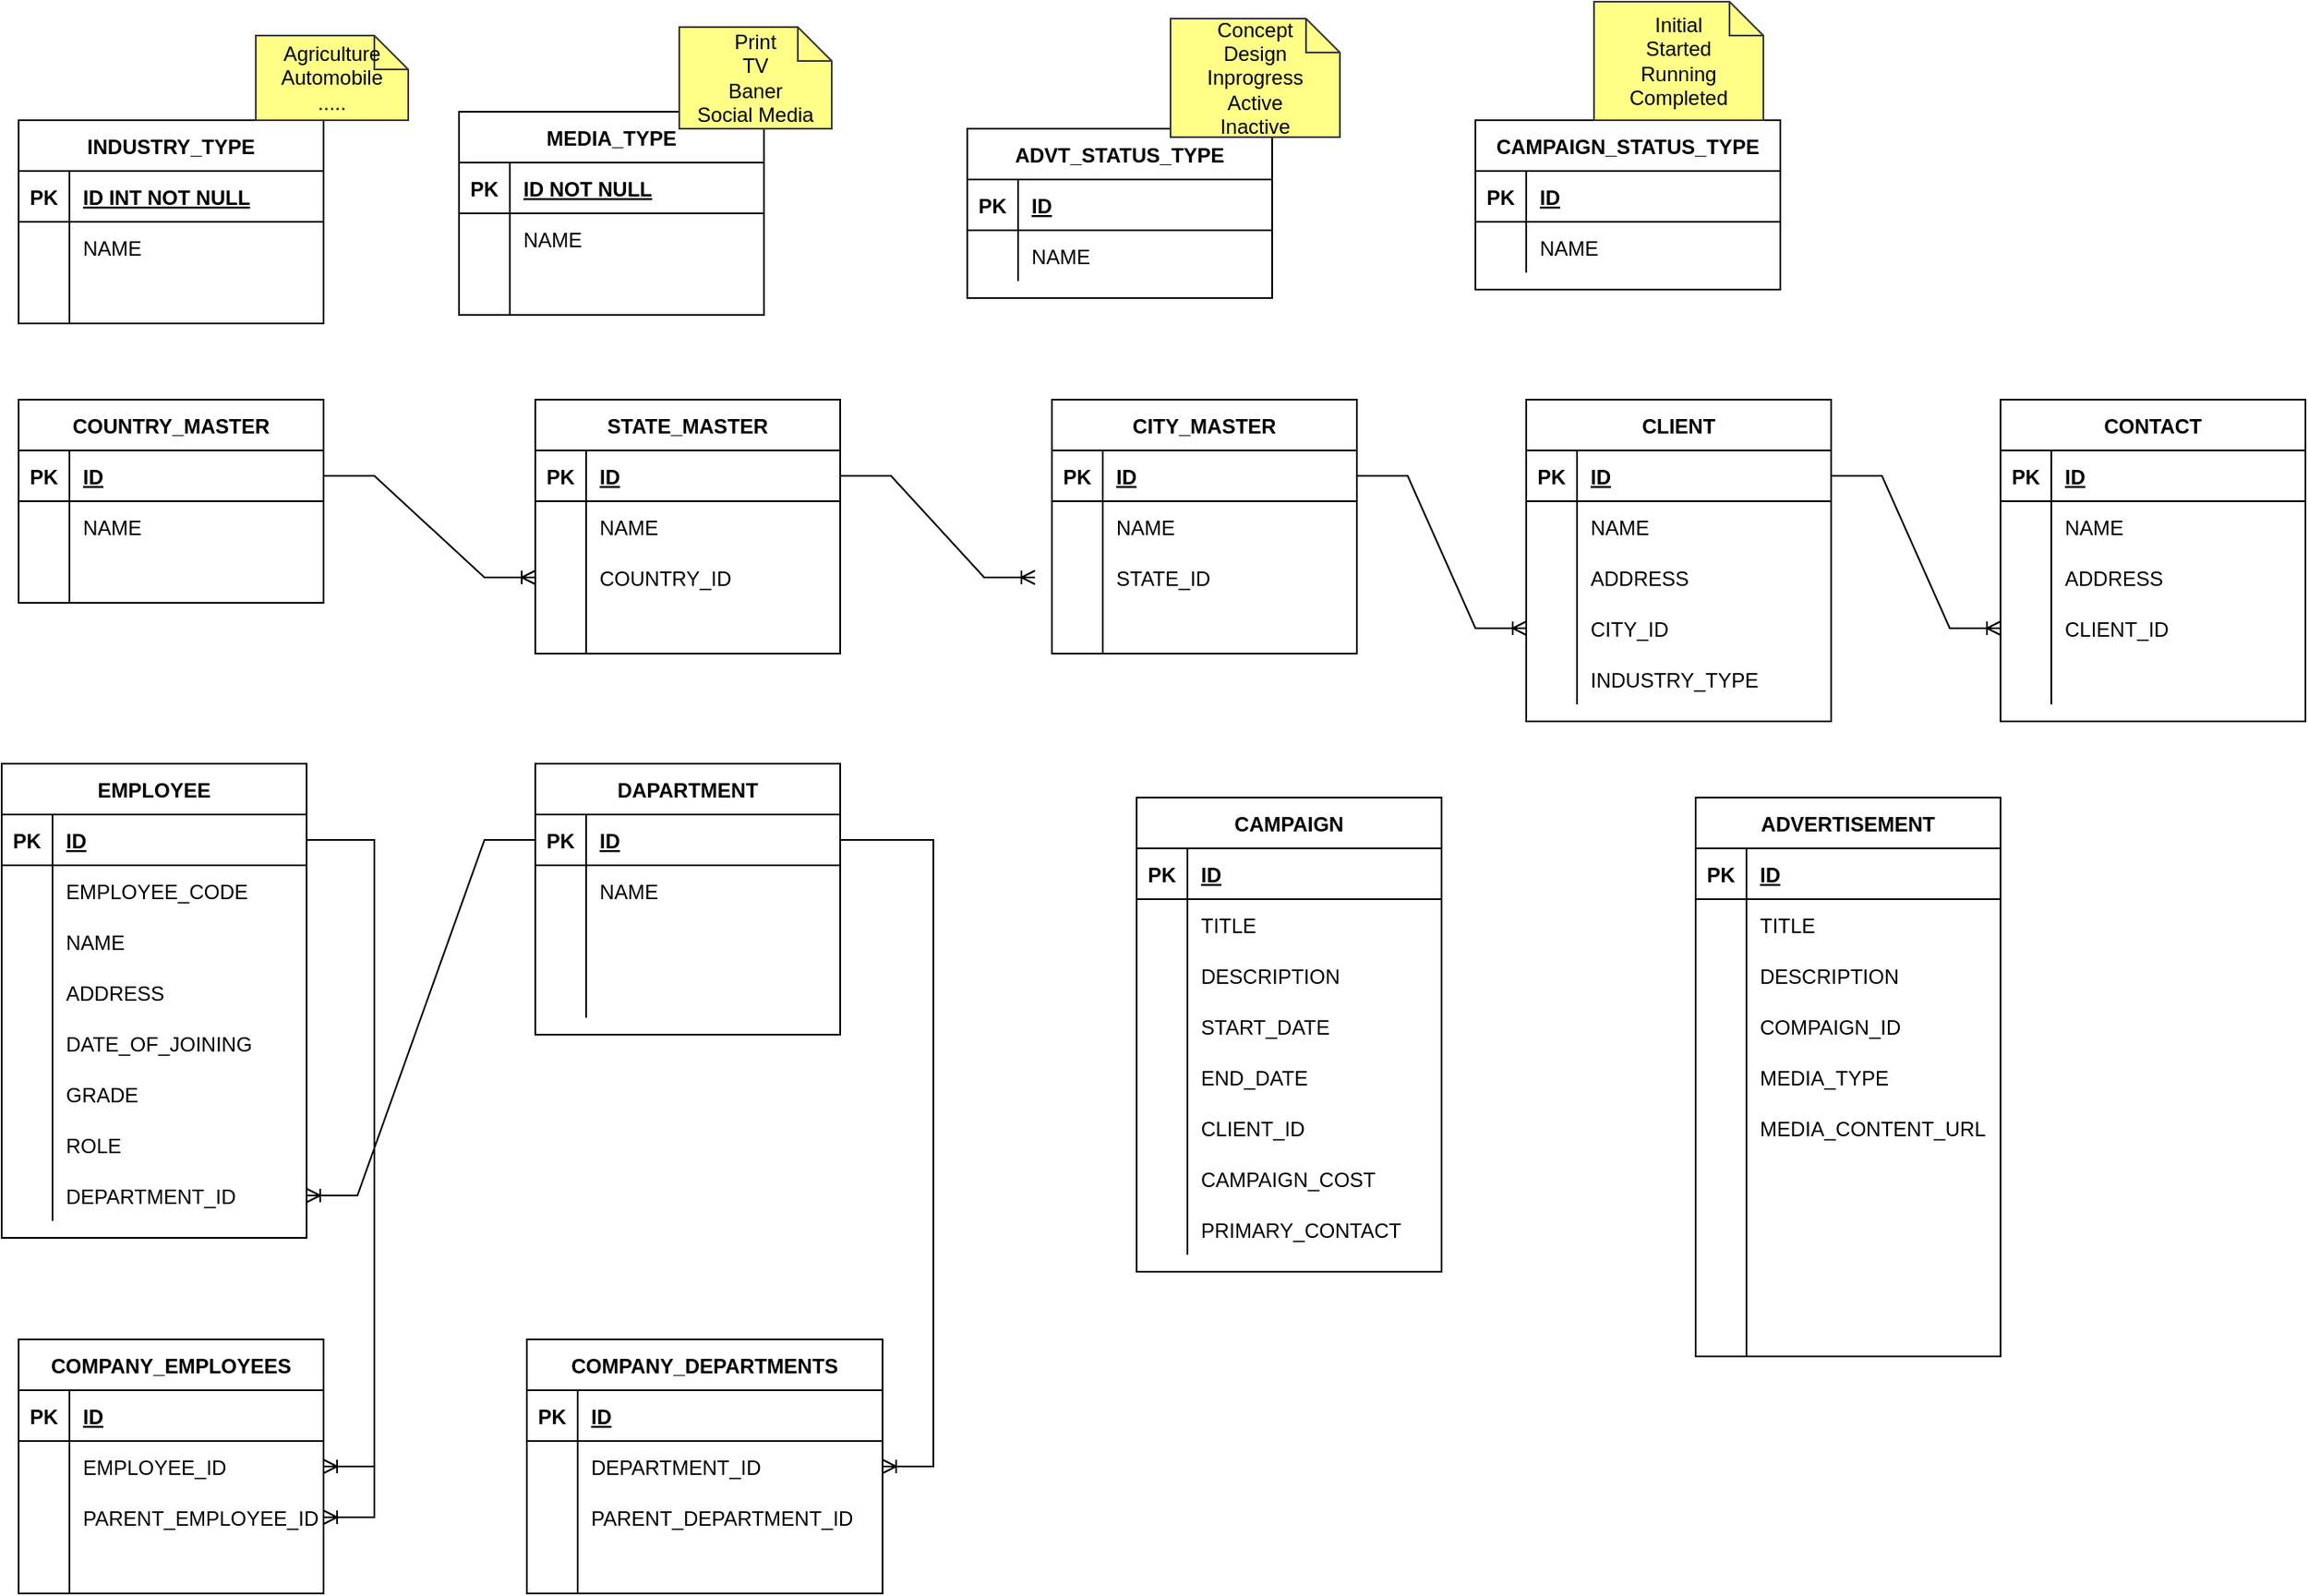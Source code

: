 <mxfile version="16.4.0" type="device"><diagram id="ka_a-35uYgsgnar6C5M9" name="ER- Advt Mgmt"><mxGraphModel dx="868" dy="553" grid="1" gridSize="10" guides="1" tooltips="1" connect="1" arrows="1" fold="1" page="1" pageScale="1" pageWidth="850" pageHeight="1100" math="0" shadow="0"><root><mxCell id="AyLaDpFMgt2pFetJGmtF-0"/><mxCell id="AyLaDpFMgt2pFetJGmtF-1" parent="AyLaDpFMgt2pFetJGmtF-0"/><mxCell id="0JMgbY3c9myWLq6sUmot-0" value="INDUSTRY_TYPE" style="shape=table;startSize=30;container=1;collapsible=1;childLayout=tableLayout;fixedRows=1;rowLines=0;fontStyle=1;align=center;resizeLast=1;" parent="AyLaDpFMgt2pFetJGmtF-1" vertex="1"><mxGeometry x="120" y="110" width="180" height="120" as="geometry"/></mxCell><mxCell id="0JMgbY3c9myWLq6sUmot-1" value="" style="shape=tableRow;horizontal=0;startSize=0;swimlaneHead=0;swimlaneBody=0;fillColor=none;collapsible=0;dropTarget=0;points=[[0,0.5],[1,0.5]];portConstraint=eastwest;top=0;left=0;right=0;bottom=1;" parent="0JMgbY3c9myWLq6sUmot-0" vertex="1"><mxGeometry y="30" width="180" height="30" as="geometry"/></mxCell><mxCell id="0JMgbY3c9myWLq6sUmot-2" value="PK" style="shape=partialRectangle;connectable=0;fillColor=none;top=0;left=0;bottom=0;right=0;fontStyle=1;overflow=hidden;" parent="0JMgbY3c9myWLq6sUmot-1" vertex="1"><mxGeometry width="30" height="30" as="geometry"><mxRectangle width="30" height="30" as="alternateBounds"/></mxGeometry></mxCell><mxCell id="0JMgbY3c9myWLq6sUmot-3" value="ID INT NOT NULL" style="shape=partialRectangle;connectable=0;fillColor=none;top=0;left=0;bottom=0;right=0;align=left;spacingLeft=6;fontStyle=5;overflow=hidden;" parent="0JMgbY3c9myWLq6sUmot-1" vertex="1"><mxGeometry x="30" width="150" height="30" as="geometry"><mxRectangle width="150" height="30" as="alternateBounds"/></mxGeometry></mxCell><mxCell id="0JMgbY3c9myWLq6sUmot-4" value="" style="shape=tableRow;horizontal=0;startSize=0;swimlaneHead=0;swimlaneBody=0;fillColor=none;collapsible=0;dropTarget=0;points=[[0,0.5],[1,0.5]];portConstraint=eastwest;top=0;left=0;right=0;bottom=0;" parent="0JMgbY3c9myWLq6sUmot-0" vertex="1"><mxGeometry y="60" width="180" height="30" as="geometry"/></mxCell><mxCell id="0JMgbY3c9myWLq6sUmot-5" value="" style="shape=partialRectangle;connectable=0;fillColor=none;top=0;left=0;bottom=0;right=0;editable=1;overflow=hidden;" parent="0JMgbY3c9myWLq6sUmot-4" vertex="1"><mxGeometry width="30" height="30" as="geometry"><mxRectangle width="30" height="30" as="alternateBounds"/></mxGeometry></mxCell><mxCell id="0JMgbY3c9myWLq6sUmot-6" value="NAME" style="shape=partialRectangle;connectable=0;fillColor=none;top=0;left=0;bottom=0;right=0;align=left;spacingLeft=6;overflow=hidden;" parent="0JMgbY3c9myWLq6sUmot-4" vertex="1"><mxGeometry x="30" width="150" height="30" as="geometry"><mxRectangle width="150" height="30" as="alternateBounds"/></mxGeometry></mxCell><mxCell id="0JMgbY3c9myWLq6sUmot-10" value="" style="shape=tableRow;horizontal=0;startSize=0;swimlaneHead=0;swimlaneBody=0;fillColor=none;collapsible=0;dropTarget=0;points=[[0,0.5],[1,0.5]];portConstraint=eastwest;top=0;left=0;right=0;bottom=0;" parent="0JMgbY3c9myWLq6sUmot-0" vertex="1"><mxGeometry y="90" width="180" height="30" as="geometry"/></mxCell><mxCell id="0JMgbY3c9myWLq6sUmot-11" value="" style="shape=partialRectangle;connectable=0;fillColor=none;top=0;left=0;bottom=0;right=0;editable=1;overflow=hidden;" parent="0JMgbY3c9myWLq6sUmot-10" vertex="1"><mxGeometry width="30" height="30" as="geometry"><mxRectangle width="30" height="30" as="alternateBounds"/></mxGeometry></mxCell><mxCell id="0JMgbY3c9myWLq6sUmot-12" value="" style="shape=partialRectangle;connectable=0;fillColor=none;top=0;left=0;bottom=0;right=0;align=left;spacingLeft=6;overflow=hidden;" parent="0JMgbY3c9myWLq6sUmot-10" vertex="1"><mxGeometry x="30" width="150" height="30" as="geometry"><mxRectangle width="150" height="30" as="alternateBounds"/></mxGeometry></mxCell><mxCell id="3FtOCLZCwZkx9XlUN6o9-0" value="Agriculture&lt;br&gt;Automobile&lt;br&gt;....." style="shape=note;size=20;whiteSpace=wrap;html=1;fillColor=#ffff88;strokeColor=#36393d;" parent="AyLaDpFMgt2pFetJGmtF-1" vertex="1"><mxGeometry x="260" y="60" width="90" height="50" as="geometry"/></mxCell><mxCell id="mKbvZiZeX3VJAlUrGihy-0" value="MEDIA_TYPE" style="shape=table;startSize=30;container=1;collapsible=1;childLayout=tableLayout;fixedRows=1;rowLines=0;fontStyle=1;align=center;resizeLast=1;" vertex="1" parent="AyLaDpFMgt2pFetJGmtF-1"><mxGeometry x="380" y="105" width="180" height="120" as="geometry"/></mxCell><mxCell id="mKbvZiZeX3VJAlUrGihy-1" value="" style="shape=tableRow;horizontal=0;startSize=0;swimlaneHead=0;swimlaneBody=0;fillColor=none;collapsible=0;dropTarget=0;points=[[0,0.5],[1,0.5]];portConstraint=eastwest;top=0;left=0;right=0;bottom=1;" vertex="1" parent="mKbvZiZeX3VJAlUrGihy-0"><mxGeometry y="30" width="180" height="30" as="geometry"/></mxCell><mxCell id="mKbvZiZeX3VJAlUrGihy-2" value="PK" style="shape=partialRectangle;connectable=0;fillColor=none;top=0;left=0;bottom=0;right=0;fontStyle=1;overflow=hidden;" vertex="1" parent="mKbvZiZeX3VJAlUrGihy-1"><mxGeometry width="30" height="30" as="geometry"><mxRectangle width="30" height="30" as="alternateBounds"/></mxGeometry></mxCell><mxCell id="mKbvZiZeX3VJAlUrGihy-3" value="ID NOT NULL" style="shape=partialRectangle;connectable=0;fillColor=none;top=0;left=0;bottom=0;right=0;align=left;spacingLeft=6;fontStyle=5;overflow=hidden;" vertex="1" parent="mKbvZiZeX3VJAlUrGihy-1"><mxGeometry x="30" width="150" height="30" as="geometry"><mxRectangle width="150" height="30" as="alternateBounds"/></mxGeometry></mxCell><mxCell id="mKbvZiZeX3VJAlUrGihy-4" value="" style="shape=tableRow;horizontal=0;startSize=0;swimlaneHead=0;swimlaneBody=0;fillColor=none;collapsible=0;dropTarget=0;points=[[0,0.5],[1,0.5]];portConstraint=eastwest;top=0;left=0;right=0;bottom=0;" vertex="1" parent="mKbvZiZeX3VJAlUrGihy-0"><mxGeometry y="60" width="180" height="30" as="geometry"/></mxCell><mxCell id="mKbvZiZeX3VJAlUrGihy-5" value="" style="shape=partialRectangle;connectable=0;fillColor=none;top=0;left=0;bottom=0;right=0;editable=1;overflow=hidden;" vertex="1" parent="mKbvZiZeX3VJAlUrGihy-4"><mxGeometry width="30" height="30" as="geometry"><mxRectangle width="30" height="30" as="alternateBounds"/></mxGeometry></mxCell><mxCell id="mKbvZiZeX3VJAlUrGihy-6" value="NAME" style="shape=partialRectangle;connectable=0;fillColor=none;top=0;left=0;bottom=0;right=0;align=left;spacingLeft=6;overflow=hidden;" vertex="1" parent="mKbvZiZeX3VJAlUrGihy-4"><mxGeometry x="30" width="150" height="30" as="geometry"><mxRectangle width="150" height="30" as="alternateBounds"/></mxGeometry></mxCell><mxCell id="mKbvZiZeX3VJAlUrGihy-7" value="" style="shape=tableRow;horizontal=0;startSize=0;swimlaneHead=0;swimlaneBody=0;fillColor=none;collapsible=0;dropTarget=0;points=[[0,0.5],[1,0.5]];portConstraint=eastwest;top=0;left=0;right=0;bottom=0;" vertex="1" parent="mKbvZiZeX3VJAlUrGihy-0"><mxGeometry y="90" width="180" height="30" as="geometry"/></mxCell><mxCell id="mKbvZiZeX3VJAlUrGihy-8" value="" style="shape=partialRectangle;connectable=0;fillColor=none;top=0;left=0;bottom=0;right=0;editable=1;overflow=hidden;" vertex="1" parent="mKbvZiZeX3VJAlUrGihy-7"><mxGeometry width="30" height="30" as="geometry"><mxRectangle width="30" height="30" as="alternateBounds"/></mxGeometry></mxCell><mxCell id="mKbvZiZeX3VJAlUrGihy-9" value="" style="shape=partialRectangle;connectable=0;fillColor=none;top=0;left=0;bottom=0;right=0;align=left;spacingLeft=6;overflow=hidden;" vertex="1" parent="mKbvZiZeX3VJAlUrGihy-7"><mxGeometry x="30" width="150" height="30" as="geometry"><mxRectangle width="150" height="30" as="alternateBounds"/></mxGeometry></mxCell><mxCell id="mKbvZiZeX3VJAlUrGihy-14" value="Print&lt;br&gt;TV&lt;br&gt;Baner&lt;br&gt;Social Media" style="shape=note;size=20;whiteSpace=wrap;html=1;fillColor=#ffff88;strokeColor=#36393d;" vertex="1" parent="AyLaDpFMgt2pFetJGmtF-1"><mxGeometry x="510" y="55" width="90" height="60" as="geometry"/></mxCell><mxCell id="mKbvZiZeX3VJAlUrGihy-15" value="COUNTRY_MASTER" style="shape=table;startSize=30;container=1;collapsible=1;childLayout=tableLayout;fixedRows=1;rowLines=0;fontStyle=1;align=center;resizeLast=1;" vertex="1" parent="AyLaDpFMgt2pFetJGmtF-1"><mxGeometry x="120" y="275" width="180" height="120" as="geometry"/></mxCell><mxCell id="mKbvZiZeX3VJAlUrGihy-16" value="" style="shape=tableRow;horizontal=0;startSize=0;swimlaneHead=0;swimlaneBody=0;fillColor=none;collapsible=0;dropTarget=0;points=[[0,0.5],[1,0.5]];portConstraint=eastwest;top=0;left=0;right=0;bottom=1;" vertex="1" parent="mKbvZiZeX3VJAlUrGihy-15"><mxGeometry y="30" width="180" height="30" as="geometry"/></mxCell><mxCell id="mKbvZiZeX3VJAlUrGihy-17" value="PK" style="shape=partialRectangle;connectable=0;fillColor=none;top=0;left=0;bottom=0;right=0;fontStyle=1;overflow=hidden;" vertex="1" parent="mKbvZiZeX3VJAlUrGihy-16"><mxGeometry width="30" height="30" as="geometry"><mxRectangle width="30" height="30" as="alternateBounds"/></mxGeometry></mxCell><mxCell id="mKbvZiZeX3VJAlUrGihy-18" value="ID" style="shape=partialRectangle;connectable=0;fillColor=none;top=0;left=0;bottom=0;right=0;align=left;spacingLeft=6;fontStyle=5;overflow=hidden;" vertex="1" parent="mKbvZiZeX3VJAlUrGihy-16"><mxGeometry x="30" width="150" height="30" as="geometry"><mxRectangle width="150" height="30" as="alternateBounds"/></mxGeometry></mxCell><mxCell id="mKbvZiZeX3VJAlUrGihy-19" value="" style="shape=tableRow;horizontal=0;startSize=0;swimlaneHead=0;swimlaneBody=0;fillColor=none;collapsible=0;dropTarget=0;points=[[0,0.5],[1,0.5]];portConstraint=eastwest;top=0;left=0;right=0;bottom=0;" vertex="1" parent="mKbvZiZeX3VJAlUrGihy-15"><mxGeometry y="60" width="180" height="30" as="geometry"/></mxCell><mxCell id="mKbvZiZeX3VJAlUrGihy-20" value="" style="shape=partialRectangle;connectable=0;fillColor=none;top=0;left=0;bottom=0;right=0;editable=1;overflow=hidden;" vertex="1" parent="mKbvZiZeX3VJAlUrGihy-19"><mxGeometry width="30" height="30" as="geometry"><mxRectangle width="30" height="30" as="alternateBounds"/></mxGeometry></mxCell><mxCell id="mKbvZiZeX3VJAlUrGihy-21" value="NAME" style="shape=partialRectangle;connectable=0;fillColor=none;top=0;left=0;bottom=0;right=0;align=left;spacingLeft=6;overflow=hidden;" vertex="1" parent="mKbvZiZeX3VJAlUrGihy-19"><mxGeometry x="30" width="150" height="30" as="geometry"><mxRectangle width="150" height="30" as="alternateBounds"/></mxGeometry></mxCell><mxCell id="mKbvZiZeX3VJAlUrGihy-22" value="" style="shape=tableRow;horizontal=0;startSize=0;swimlaneHead=0;swimlaneBody=0;fillColor=none;collapsible=0;dropTarget=0;points=[[0,0.5],[1,0.5]];portConstraint=eastwest;top=0;left=0;right=0;bottom=0;" vertex="1" parent="mKbvZiZeX3VJAlUrGihy-15"><mxGeometry y="90" width="180" height="30" as="geometry"/></mxCell><mxCell id="mKbvZiZeX3VJAlUrGihy-23" value="" style="shape=partialRectangle;connectable=0;fillColor=none;top=0;left=0;bottom=0;right=0;editable=1;overflow=hidden;" vertex="1" parent="mKbvZiZeX3VJAlUrGihy-22"><mxGeometry width="30" height="30" as="geometry"><mxRectangle width="30" height="30" as="alternateBounds"/></mxGeometry></mxCell><mxCell id="mKbvZiZeX3VJAlUrGihy-24" value="" style="shape=partialRectangle;connectable=0;fillColor=none;top=0;left=0;bottom=0;right=0;align=left;spacingLeft=6;overflow=hidden;" vertex="1" parent="mKbvZiZeX3VJAlUrGihy-22"><mxGeometry x="30" width="150" height="30" as="geometry"><mxRectangle width="150" height="30" as="alternateBounds"/></mxGeometry></mxCell><mxCell id="mKbvZiZeX3VJAlUrGihy-28" value="STATE_MASTER" style="shape=table;startSize=30;container=1;collapsible=1;childLayout=tableLayout;fixedRows=1;rowLines=0;fontStyle=1;align=center;resizeLast=1;" vertex="1" parent="AyLaDpFMgt2pFetJGmtF-1"><mxGeometry x="425" y="275" width="180" height="150" as="geometry"/></mxCell><mxCell id="mKbvZiZeX3VJAlUrGihy-29" value="" style="shape=tableRow;horizontal=0;startSize=0;swimlaneHead=0;swimlaneBody=0;fillColor=none;collapsible=0;dropTarget=0;points=[[0,0.5],[1,0.5]];portConstraint=eastwest;top=0;left=0;right=0;bottom=1;" vertex="1" parent="mKbvZiZeX3VJAlUrGihy-28"><mxGeometry y="30" width="180" height="30" as="geometry"/></mxCell><mxCell id="mKbvZiZeX3VJAlUrGihy-30" value="PK" style="shape=partialRectangle;connectable=0;fillColor=none;top=0;left=0;bottom=0;right=0;fontStyle=1;overflow=hidden;" vertex="1" parent="mKbvZiZeX3VJAlUrGihy-29"><mxGeometry width="30" height="30" as="geometry"><mxRectangle width="30" height="30" as="alternateBounds"/></mxGeometry></mxCell><mxCell id="mKbvZiZeX3VJAlUrGihy-31" value="ID" style="shape=partialRectangle;connectable=0;fillColor=none;top=0;left=0;bottom=0;right=0;align=left;spacingLeft=6;fontStyle=5;overflow=hidden;" vertex="1" parent="mKbvZiZeX3VJAlUrGihy-29"><mxGeometry x="30" width="150" height="30" as="geometry"><mxRectangle width="150" height="30" as="alternateBounds"/></mxGeometry></mxCell><mxCell id="mKbvZiZeX3VJAlUrGihy-32" value="" style="shape=tableRow;horizontal=0;startSize=0;swimlaneHead=0;swimlaneBody=0;fillColor=none;collapsible=0;dropTarget=0;points=[[0,0.5],[1,0.5]];portConstraint=eastwest;top=0;left=0;right=0;bottom=0;" vertex="1" parent="mKbvZiZeX3VJAlUrGihy-28"><mxGeometry y="60" width="180" height="30" as="geometry"/></mxCell><mxCell id="mKbvZiZeX3VJAlUrGihy-33" value="" style="shape=partialRectangle;connectable=0;fillColor=none;top=0;left=0;bottom=0;right=0;editable=1;overflow=hidden;" vertex="1" parent="mKbvZiZeX3VJAlUrGihy-32"><mxGeometry width="30" height="30" as="geometry"><mxRectangle width="30" height="30" as="alternateBounds"/></mxGeometry></mxCell><mxCell id="mKbvZiZeX3VJAlUrGihy-34" value="NAME" style="shape=partialRectangle;connectable=0;fillColor=none;top=0;left=0;bottom=0;right=0;align=left;spacingLeft=6;overflow=hidden;" vertex="1" parent="mKbvZiZeX3VJAlUrGihy-32"><mxGeometry x="30" width="150" height="30" as="geometry"><mxRectangle width="150" height="30" as="alternateBounds"/></mxGeometry></mxCell><mxCell id="mKbvZiZeX3VJAlUrGihy-48" value="" style="shape=tableRow;horizontal=0;startSize=0;swimlaneHead=0;swimlaneBody=0;fillColor=none;collapsible=0;dropTarget=0;points=[[0,0.5],[1,0.5]];portConstraint=eastwest;top=0;left=0;right=0;bottom=0;" vertex="1" parent="mKbvZiZeX3VJAlUrGihy-28"><mxGeometry y="90" width="180" height="30" as="geometry"/></mxCell><mxCell id="mKbvZiZeX3VJAlUrGihy-49" value="" style="shape=partialRectangle;connectable=0;fillColor=none;top=0;left=0;bottom=0;right=0;editable=1;overflow=hidden;" vertex="1" parent="mKbvZiZeX3VJAlUrGihy-48"><mxGeometry width="30" height="30" as="geometry"><mxRectangle width="30" height="30" as="alternateBounds"/></mxGeometry></mxCell><mxCell id="mKbvZiZeX3VJAlUrGihy-50" value="COUNTRY_ID" style="shape=partialRectangle;connectable=0;fillColor=none;top=0;left=0;bottom=0;right=0;align=left;spacingLeft=6;overflow=hidden;" vertex="1" parent="mKbvZiZeX3VJAlUrGihy-48"><mxGeometry x="30" width="150" height="30" as="geometry"><mxRectangle width="150" height="30" as="alternateBounds"/></mxGeometry></mxCell><mxCell id="mKbvZiZeX3VJAlUrGihy-35" value="" style="shape=tableRow;horizontal=0;startSize=0;swimlaneHead=0;swimlaneBody=0;fillColor=none;collapsible=0;dropTarget=0;points=[[0,0.5],[1,0.5]];portConstraint=eastwest;top=0;left=0;right=0;bottom=0;" vertex="1" parent="mKbvZiZeX3VJAlUrGihy-28"><mxGeometry y="120" width="180" height="30" as="geometry"/></mxCell><mxCell id="mKbvZiZeX3VJAlUrGihy-36" value="" style="shape=partialRectangle;connectable=0;fillColor=none;top=0;left=0;bottom=0;right=0;editable=1;overflow=hidden;" vertex="1" parent="mKbvZiZeX3VJAlUrGihy-35"><mxGeometry width="30" height="30" as="geometry"><mxRectangle width="30" height="30" as="alternateBounds"/></mxGeometry></mxCell><mxCell id="mKbvZiZeX3VJAlUrGihy-37" value="" style="shape=partialRectangle;connectable=0;fillColor=none;top=0;left=0;bottom=0;right=0;align=left;spacingLeft=6;overflow=hidden;" vertex="1" parent="mKbvZiZeX3VJAlUrGihy-35"><mxGeometry x="30" width="150" height="30" as="geometry"><mxRectangle width="150" height="30" as="alternateBounds"/></mxGeometry></mxCell><mxCell id="mKbvZiZeX3VJAlUrGihy-38" value="CITY_MASTER" style="shape=table;startSize=30;container=1;collapsible=1;childLayout=tableLayout;fixedRows=1;rowLines=0;fontStyle=1;align=center;resizeLast=1;" vertex="1" parent="AyLaDpFMgt2pFetJGmtF-1"><mxGeometry x="730" y="275" width="180" height="150" as="geometry"/></mxCell><mxCell id="mKbvZiZeX3VJAlUrGihy-39" value="" style="shape=tableRow;horizontal=0;startSize=0;swimlaneHead=0;swimlaneBody=0;fillColor=none;collapsible=0;dropTarget=0;points=[[0,0.5],[1,0.5]];portConstraint=eastwest;top=0;left=0;right=0;bottom=1;" vertex="1" parent="mKbvZiZeX3VJAlUrGihy-38"><mxGeometry y="30" width="180" height="30" as="geometry"/></mxCell><mxCell id="mKbvZiZeX3VJAlUrGihy-40" value="PK" style="shape=partialRectangle;connectable=0;fillColor=none;top=0;left=0;bottom=0;right=0;fontStyle=1;overflow=hidden;" vertex="1" parent="mKbvZiZeX3VJAlUrGihy-39"><mxGeometry width="30" height="30" as="geometry"><mxRectangle width="30" height="30" as="alternateBounds"/></mxGeometry></mxCell><mxCell id="mKbvZiZeX3VJAlUrGihy-41" value="ID" style="shape=partialRectangle;connectable=0;fillColor=none;top=0;left=0;bottom=0;right=0;align=left;spacingLeft=6;fontStyle=5;overflow=hidden;" vertex="1" parent="mKbvZiZeX3VJAlUrGihy-39"><mxGeometry x="30" width="150" height="30" as="geometry"><mxRectangle width="150" height="30" as="alternateBounds"/></mxGeometry></mxCell><mxCell id="mKbvZiZeX3VJAlUrGihy-42" value="" style="shape=tableRow;horizontal=0;startSize=0;swimlaneHead=0;swimlaneBody=0;fillColor=none;collapsible=0;dropTarget=0;points=[[0,0.5],[1,0.5]];portConstraint=eastwest;top=0;left=0;right=0;bottom=0;" vertex="1" parent="mKbvZiZeX3VJAlUrGihy-38"><mxGeometry y="60" width="180" height="30" as="geometry"/></mxCell><mxCell id="mKbvZiZeX3VJAlUrGihy-43" value="" style="shape=partialRectangle;connectable=0;fillColor=none;top=0;left=0;bottom=0;right=0;editable=1;overflow=hidden;" vertex="1" parent="mKbvZiZeX3VJAlUrGihy-42"><mxGeometry width="30" height="30" as="geometry"><mxRectangle width="30" height="30" as="alternateBounds"/></mxGeometry></mxCell><mxCell id="mKbvZiZeX3VJAlUrGihy-44" value="NAME" style="shape=partialRectangle;connectable=0;fillColor=none;top=0;left=0;bottom=0;right=0;align=left;spacingLeft=6;overflow=hidden;" vertex="1" parent="mKbvZiZeX3VJAlUrGihy-42"><mxGeometry x="30" width="150" height="30" as="geometry"><mxRectangle width="150" height="30" as="alternateBounds"/></mxGeometry></mxCell><mxCell id="mKbvZiZeX3VJAlUrGihy-53" value="" style="shape=tableRow;horizontal=0;startSize=0;swimlaneHead=0;swimlaneBody=0;fillColor=none;collapsible=0;dropTarget=0;points=[[0,0.5],[1,0.5]];portConstraint=eastwest;top=0;left=0;right=0;bottom=0;" vertex="1" parent="mKbvZiZeX3VJAlUrGihy-38"><mxGeometry y="90" width="180" height="30" as="geometry"/></mxCell><mxCell id="mKbvZiZeX3VJAlUrGihy-54" value="" style="shape=partialRectangle;connectable=0;fillColor=none;top=0;left=0;bottom=0;right=0;editable=1;overflow=hidden;" vertex="1" parent="mKbvZiZeX3VJAlUrGihy-53"><mxGeometry width="30" height="30" as="geometry"><mxRectangle width="30" height="30" as="alternateBounds"/></mxGeometry></mxCell><mxCell id="mKbvZiZeX3VJAlUrGihy-55" value="STATE_ID" style="shape=partialRectangle;connectable=0;fillColor=none;top=0;left=0;bottom=0;right=0;align=left;spacingLeft=6;overflow=hidden;" vertex="1" parent="mKbvZiZeX3VJAlUrGihy-53"><mxGeometry x="30" width="150" height="30" as="geometry"><mxRectangle width="150" height="30" as="alternateBounds"/></mxGeometry></mxCell><mxCell id="mKbvZiZeX3VJAlUrGihy-45" value="" style="shape=tableRow;horizontal=0;startSize=0;swimlaneHead=0;swimlaneBody=0;fillColor=none;collapsible=0;dropTarget=0;points=[[0,0.5],[1,0.5]];portConstraint=eastwest;top=0;left=0;right=0;bottom=0;" vertex="1" parent="mKbvZiZeX3VJAlUrGihy-38"><mxGeometry y="120" width="180" height="30" as="geometry"/></mxCell><mxCell id="mKbvZiZeX3VJAlUrGihy-46" value="" style="shape=partialRectangle;connectable=0;fillColor=none;top=0;left=0;bottom=0;right=0;editable=1;overflow=hidden;" vertex="1" parent="mKbvZiZeX3VJAlUrGihy-45"><mxGeometry width="30" height="30" as="geometry"><mxRectangle width="30" height="30" as="alternateBounds"/></mxGeometry></mxCell><mxCell id="mKbvZiZeX3VJAlUrGihy-47" value="" style="shape=partialRectangle;connectable=0;fillColor=none;top=0;left=0;bottom=0;right=0;align=left;spacingLeft=6;overflow=hidden;" vertex="1" parent="mKbvZiZeX3VJAlUrGihy-45"><mxGeometry x="30" width="150" height="30" as="geometry"><mxRectangle width="150" height="30" as="alternateBounds"/></mxGeometry></mxCell><mxCell id="-o_X5w_8kFfTNYncpER6-3" value="" style="edgeStyle=entityRelationEdgeStyle;fontSize=12;html=1;endArrow=ERoneToMany;rounded=0;exitX=1;exitY=0.5;exitDx=0;exitDy=0;entryX=0;entryY=0.5;entryDx=0;entryDy=0;" edge="1" parent="AyLaDpFMgt2pFetJGmtF-1" source="mKbvZiZeX3VJAlUrGihy-16" target="mKbvZiZeX3VJAlUrGihy-48"><mxGeometry width="100" height="100" relative="1" as="geometry"><mxPoint x="370" y="510" as="sourcePoint"/><mxPoint x="470" y="410" as="targetPoint"/></mxGeometry></mxCell><mxCell id="YEnFAGmQHh3zsKQ1JzUB-0" value="" style="edgeStyle=entityRelationEdgeStyle;fontSize=12;html=1;endArrow=ERoneToMany;rounded=0;exitX=1;exitY=0.5;exitDx=0;exitDy=0;" edge="1" parent="AyLaDpFMgt2pFetJGmtF-1" source="mKbvZiZeX3VJAlUrGihy-29"><mxGeometry width="100" height="100" relative="1" as="geometry"><mxPoint x="520" y="410" as="sourcePoint"/><mxPoint x="720" y="380" as="targetPoint"/></mxGeometry></mxCell><mxCell id="YEnFAGmQHh3zsKQ1JzUB-1" value="EMPLOYEE" style="shape=table;startSize=30;container=1;collapsible=1;childLayout=tableLayout;fixedRows=1;rowLines=0;fontStyle=1;align=center;resizeLast=1;" vertex="1" parent="AyLaDpFMgt2pFetJGmtF-1"><mxGeometry x="110" y="490" width="180" height="280" as="geometry"/></mxCell><mxCell id="YEnFAGmQHh3zsKQ1JzUB-2" value="" style="shape=tableRow;horizontal=0;startSize=0;swimlaneHead=0;swimlaneBody=0;fillColor=none;collapsible=0;dropTarget=0;points=[[0,0.5],[1,0.5]];portConstraint=eastwest;top=0;left=0;right=0;bottom=1;" vertex="1" parent="YEnFAGmQHh3zsKQ1JzUB-1"><mxGeometry y="30" width="180" height="30" as="geometry"/></mxCell><mxCell id="YEnFAGmQHh3zsKQ1JzUB-3" value="PK" style="shape=partialRectangle;connectable=0;fillColor=none;top=0;left=0;bottom=0;right=0;fontStyle=1;overflow=hidden;" vertex="1" parent="YEnFAGmQHh3zsKQ1JzUB-2"><mxGeometry width="30" height="30" as="geometry"><mxRectangle width="30" height="30" as="alternateBounds"/></mxGeometry></mxCell><mxCell id="YEnFAGmQHh3zsKQ1JzUB-4" value="ID" style="shape=partialRectangle;connectable=0;fillColor=none;top=0;left=0;bottom=0;right=0;align=left;spacingLeft=6;fontStyle=5;overflow=hidden;" vertex="1" parent="YEnFAGmQHh3zsKQ1JzUB-2"><mxGeometry x="30" width="150" height="30" as="geometry"><mxRectangle width="150" height="30" as="alternateBounds"/></mxGeometry></mxCell><mxCell id="YEnFAGmQHh3zsKQ1JzUB-5" value="" style="shape=tableRow;horizontal=0;startSize=0;swimlaneHead=0;swimlaneBody=0;fillColor=none;collapsible=0;dropTarget=0;points=[[0,0.5],[1,0.5]];portConstraint=eastwest;top=0;left=0;right=0;bottom=0;" vertex="1" parent="YEnFAGmQHh3zsKQ1JzUB-1"><mxGeometry y="60" width="180" height="30" as="geometry"/></mxCell><mxCell id="YEnFAGmQHh3zsKQ1JzUB-6" value="" style="shape=partialRectangle;connectable=0;fillColor=none;top=0;left=0;bottom=0;right=0;editable=1;overflow=hidden;" vertex="1" parent="YEnFAGmQHh3zsKQ1JzUB-5"><mxGeometry width="30" height="30" as="geometry"><mxRectangle width="30" height="30" as="alternateBounds"/></mxGeometry></mxCell><mxCell id="YEnFAGmQHh3zsKQ1JzUB-7" value="EMPLOYEE_CODE" style="shape=partialRectangle;connectable=0;fillColor=none;top=0;left=0;bottom=0;right=0;align=left;spacingLeft=6;overflow=hidden;" vertex="1" parent="YEnFAGmQHh3zsKQ1JzUB-5"><mxGeometry x="30" width="150" height="30" as="geometry"><mxRectangle width="150" height="30" as="alternateBounds"/></mxGeometry></mxCell><mxCell id="YEnFAGmQHh3zsKQ1JzUB-8" value="" style="shape=tableRow;horizontal=0;startSize=0;swimlaneHead=0;swimlaneBody=0;fillColor=none;collapsible=0;dropTarget=0;points=[[0,0.5],[1,0.5]];portConstraint=eastwest;top=0;left=0;right=0;bottom=0;" vertex="1" parent="YEnFAGmQHh3zsKQ1JzUB-1"><mxGeometry y="90" width="180" height="30" as="geometry"/></mxCell><mxCell id="YEnFAGmQHh3zsKQ1JzUB-9" value="" style="shape=partialRectangle;connectable=0;fillColor=none;top=0;left=0;bottom=0;right=0;editable=1;overflow=hidden;" vertex="1" parent="YEnFAGmQHh3zsKQ1JzUB-8"><mxGeometry width="30" height="30" as="geometry"><mxRectangle width="30" height="30" as="alternateBounds"/></mxGeometry></mxCell><mxCell id="YEnFAGmQHh3zsKQ1JzUB-10" value="NAME" style="shape=partialRectangle;connectable=0;fillColor=none;top=0;left=0;bottom=0;right=0;align=left;spacingLeft=6;overflow=hidden;" vertex="1" parent="YEnFAGmQHh3zsKQ1JzUB-8"><mxGeometry x="30" width="150" height="30" as="geometry"><mxRectangle width="150" height="30" as="alternateBounds"/></mxGeometry></mxCell><mxCell id="YEnFAGmQHh3zsKQ1JzUB-11" value="" style="shape=tableRow;horizontal=0;startSize=0;swimlaneHead=0;swimlaneBody=0;fillColor=none;collapsible=0;dropTarget=0;points=[[0,0.5],[1,0.5]];portConstraint=eastwest;top=0;left=0;right=0;bottom=0;" vertex="1" parent="YEnFAGmQHh3zsKQ1JzUB-1"><mxGeometry y="120" width="180" height="30" as="geometry"/></mxCell><mxCell id="YEnFAGmQHh3zsKQ1JzUB-12" value="" style="shape=partialRectangle;connectable=0;fillColor=none;top=0;left=0;bottom=0;right=0;editable=1;overflow=hidden;" vertex="1" parent="YEnFAGmQHh3zsKQ1JzUB-11"><mxGeometry width="30" height="30" as="geometry"><mxRectangle width="30" height="30" as="alternateBounds"/></mxGeometry></mxCell><mxCell id="YEnFAGmQHh3zsKQ1JzUB-13" value="ADDRESS" style="shape=partialRectangle;connectable=0;fillColor=none;top=0;left=0;bottom=0;right=0;align=left;spacingLeft=6;overflow=hidden;" vertex="1" parent="YEnFAGmQHh3zsKQ1JzUB-11"><mxGeometry x="30" width="150" height="30" as="geometry"><mxRectangle width="150" height="30" as="alternateBounds"/></mxGeometry></mxCell><mxCell id="T_oChwPTWr3T79RcY-2S-13" value="" style="shape=tableRow;horizontal=0;startSize=0;swimlaneHead=0;swimlaneBody=0;fillColor=none;collapsible=0;dropTarget=0;points=[[0,0.5],[1,0.5]];portConstraint=eastwest;top=0;left=0;right=0;bottom=0;" vertex="1" parent="YEnFAGmQHh3zsKQ1JzUB-1"><mxGeometry y="150" width="180" height="30" as="geometry"/></mxCell><mxCell id="T_oChwPTWr3T79RcY-2S-14" value="" style="shape=partialRectangle;connectable=0;fillColor=none;top=0;left=0;bottom=0;right=0;editable=1;overflow=hidden;" vertex="1" parent="T_oChwPTWr3T79RcY-2S-13"><mxGeometry width="30" height="30" as="geometry"><mxRectangle width="30" height="30" as="alternateBounds"/></mxGeometry></mxCell><mxCell id="T_oChwPTWr3T79RcY-2S-15" value="DATE_OF_JOINING" style="shape=partialRectangle;connectable=0;fillColor=none;top=0;left=0;bottom=0;right=0;align=left;spacingLeft=6;overflow=hidden;" vertex="1" parent="T_oChwPTWr3T79RcY-2S-13"><mxGeometry x="30" width="150" height="30" as="geometry"><mxRectangle width="150" height="30" as="alternateBounds"/></mxGeometry></mxCell><mxCell id="T_oChwPTWr3T79RcY-2S-16" value="" style="shape=tableRow;horizontal=0;startSize=0;swimlaneHead=0;swimlaneBody=0;fillColor=none;collapsible=0;dropTarget=0;points=[[0,0.5],[1,0.5]];portConstraint=eastwest;top=0;left=0;right=0;bottom=0;" vertex="1" parent="YEnFAGmQHh3zsKQ1JzUB-1"><mxGeometry y="180" width="180" height="30" as="geometry"/></mxCell><mxCell id="T_oChwPTWr3T79RcY-2S-17" value="" style="shape=partialRectangle;connectable=0;fillColor=none;top=0;left=0;bottom=0;right=0;editable=1;overflow=hidden;" vertex="1" parent="T_oChwPTWr3T79RcY-2S-16"><mxGeometry width="30" height="30" as="geometry"><mxRectangle width="30" height="30" as="alternateBounds"/></mxGeometry></mxCell><mxCell id="T_oChwPTWr3T79RcY-2S-18" value="GRADE" style="shape=partialRectangle;connectable=0;fillColor=none;top=0;left=0;bottom=0;right=0;align=left;spacingLeft=6;overflow=hidden;" vertex="1" parent="T_oChwPTWr3T79RcY-2S-16"><mxGeometry x="30" width="150" height="30" as="geometry"><mxRectangle width="150" height="30" as="alternateBounds"/></mxGeometry></mxCell><mxCell id="T_oChwPTWr3T79RcY-2S-19" value="" style="shape=tableRow;horizontal=0;startSize=0;swimlaneHead=0;swimlaneBody=0;fillColor=none;collapsible=0;dropTarget=0;points=[[0,0.5],[1,0.5]];portConstraint=eastwest;top=0;left=0;right=0;bottom=0;" vertex="1" parent="YEnFAGmQHh3zsKQ1JzUB-1"><mxGeometry y="210" width="180" height="30" as="geometry"/></mxCell><mxCell id="T_oChwPTWr3T79RcY-2S-20" value="" style="shape=partialRectangle;connectable=0;fillColor=none;top=0;left=0;bottom=0;right=0;editable=1;overflow=hidden;" vertex="1" parent="T_oChwPTWr3T79RcY-2S-19"><mxGeometry width="30" height="30" as="geometry"><mxRectangle width="30" height="30" as="alternateBounds"/></mxGeometry></mxCell><mxCell id="T_oChwPTWr3T79RcY-2S-21" value="ROLE" style="shape=partialRectangle;connectable=0;fillColor=none;top=0;left=0;bottom=0;right=0;align=left;spacingLeft=6;overflow=hidden;" vertex="1" parent="T_oChwPTWr3T79RcY-2S-19"><mxGeometry x="30" width="150" height="30" as="geometry"><mxRectangle width="150" height="30" as="alternateBounds"/></mxGeometry></mxCell><mxCell id="T_oChwPTWr3T79RcY-2S-35" value="" style="shape=tableRow;horizontal=0;startSize=0;swimlaneHead=0;swimlaneBody=0;fillColor=none;collapsible=0;dropTarget=0;points=[[0,0.5],[1,0.5]];portConstraint=eastwest;top=0;left=0;right=0;bottom=0;" vertex="1" parent="YEnFAGmQHh3zsKQ1JzUB-1"><mxGeometry y="240" width="180" height="30" as="geometry"/></mxCell><mxCell id="T_oChwPTWr3T79RcY-2S-36" value="" style="shape=partialRectangle;connectable=0;fillColor=none;top=0;left=0;bottom=0;right=0;editable=1;overflow=hidden;" vertex="1" parent="T_oChwPTWr3T79RcY-2S-35"><mxGeometry width="30" height="30" as="geometry"><mxRectangle width="30" height="30" as="alternateBounds"/></mxGeometry></mxCell><mxCell id="T_oChwPTWr3T79RcY-2S-37" value="DEPARTMENT_ID" style="shape=partialRectangle;connectable=0;fillColor=none;top=0;left=0;bottom=0;right=0;align=left;spacingLeft=6;overflow=hidden;" vertex="1" parent="T_oChwPTWr3T79RcY-2S-35"><mxGeometry x="30" width="150" height="30" as="geometry"><mxRectangle width="150" height="30" as="alternateBounds"/></mxGeometry></mxCell><mxCell id="T_oChwPTWr3T79RcY-2S-22" value="DAPARTMENT" style="shape=table;startSize=30;container=1;collapsible=1;childLayout=tableLayout;fixedRows=1;rowLines=0;fontStyle=1;align=center;resizeLast=1;" vertex="1" parent="AyLaDpFMgt2pFetJGmtF-1"><mxGeometry x="425" y="490" width="180" height="160" as="geometry"/></mxCell><mxCell id="T_oChwPTWr3T79RcY-2S-23" value="" style="shape=tableRow;horizontal=0;startSize=0;swimlaneHead=0;swimlaneBody=0;fillColor=none;collapsible=0;dropTarget=0;points=[[0,0.5],[1,0.5]];portConstraint=eastwest;top=0;left=0;right=0;bottom=1;" vertex="1" parent="T_oChwPTWr3T79RcY-2S-22"><mxGeometry y="30" width="180" height="30" as="geometry"/></mxCell><mxCell id="T_oChwPTWr3T79RcY-2S-24" value="PK" style="shape=partialRectangle;connectable=0;fillColor=none;top=0;left=0;bottom=0;right=0;fontStyle=1;overflow=hidden;" vertex="1" parent="T_oChwPTWr3T79RcY-2S-23"><mxGeometry width="30" height="30" as="geometry"><mxRectangle width="30" height="30" as="alternateBounds"/></mxGeometry></mxCell><mxCell id="T_oChwPTWr3T79RcY-2S-25" value="ID" style="shape=partialRectangle;connectable=0;fillColor=none;top=0;left=0;bottom=0;right=0;align=left;spacingLeft=6;fontStyle=5;overflow=hidden;" vertex="1" parent="T_oChwPTWr3T79RcY-2S-23"><mxGeometry x="30" width="150" height="30" as="geometry"><mxRectangle width="150" height="30" as="alternateBounds"/></mxGeometry></mxCell><mxCell id="T_oChwPTWr3T79RcY-2S-26" value="" style="shape=tableRow;horizontal=0;startSize=0;swimlaneHead=0;swimlaneBody=0;fillColor=none;collapsible=0;dropTarget=0;points=[[0,0.5],[1,0.5]];portConstraint=eastwest;top=0;left=0;right=0;bottom=0;" vertex="1" parent="T_oChwPTWr3T79RcY-2S-22"><mxGeometry y="60" width="180" height="30" as="geometry"/></mxCell><mxCell id="T_oChwPTWr3T79RcY-2S-27" value="" style="shape=partialRectangle;connectable=0;fillColor=none;top=0;left=0;bottom=0;right=0;editable=1;overflow=hidden;" vertex="1" parent="T_oChwPTWr3T79RcY-2S-26"><mxGeometry width="30" height="30" as="geometry"><mxRectangle width="30" height="30" as="alternateBounds"/></mxGeometry></mxCell><mxCell id="T_oChwPTWr3T79RcY-2S-28" value="NAME" style="shape=partialRectangle;connectable=0;fillColor=none;top=0;left=0;bottom=0;right=0;align=left;spacingLeft=6;overflow=hidden;" vertex="1" parent="T_oChwPTWr3T79RcY-2S-26"><mxGeometry x="30" width="150" height="30" as="geometry"><mxRectangle width="150" height="30" as="alternateBounds"/></mxGeometry></mxCell><mxCell id="T_oChwPTWr3T79RcY-2S-29" value="" style="shape=tableRow;horizontal=0;startSize=0;swimlaneHead=0;swimlaneBody=0;fillColor=none;collapsible=0;dropTarget=0;points=[[0,0.5],[1,0.5]];portConstraint=eastwest;top=0;left=0;right=0;bottom=0;" vertex="1" parent="T_oChwPTWr3T79RcY-2S-22"><mxGeometry y="90" width="180" height="30" as="geometry"/></mxCell><mxCell id="T_oChwPTWr3T79RcY-2S-30" value="" style="shape=partialRectangle;connectable=0;fillColor=none;top=0;left=0;bottom=0;right=0;editable=1;overflow=hidden;" vertex="1" parent="T_oChwPTWr3T79RcY-2S-29"><mxGeometry width="30" height="30" as="geometry"><mxRectangle width="30" height="30" as="alternateBounds"/></mxGeometry></mxCell><mxCell id="T_oChwPTWr3T79RcY-2S-31" value="" style="shape=partialRectangle;connectable=0;fillColor=none;top=0;left=0;bottom=0;right=0;align=left;spacingLeft=6;overflow=hidden;" vertex="1" parent="T_oChwPTWr3T79RcY-2S-29"><mxGeometry x="30" width="150" height="30" as="geometry"><mxRectangle width="150" height="30" as="alternateBounds"/></mxGeometry></mxCell><mxCell id="T_oChwPTWr3T79RcY-2S-32" value="" style="shape=tableRow;horizontal=0;startSize=0;swimlaneHead=0;swimlaneBody=0;fillColor=none;collapsible=0;dropTarget=0;points=[[0,0.5],[1,0.5]];portConstraint=eastwest;top=0;left=0;right=0;bottom=0;" vertex="1" parent="T_oChwPTWr3T79RcY-2S-22"><mxGeometry y="120" width="180" height="30" as="geometry"/></mxCell><mxCell id="T_oChwPTWr3T79RcY-2S-33" value="" style="shape=partialRectangle;connectable=0;fillColor=none;top=0;left=0;bottom=0;right=0;editable=1;overflow=hidden;" vertex="1" parent="T_oChwPTWr3T79RcY-2S-32"><mxGeometry width="30" height="30" as="geometry"><mxRectangle width="30" height="30" as="alternateBounds"/></mxGeometry></mxCell><mxCell id="T_oChwPTWr3T79RcY-2S-34" value="" style="shape=partialRectangle;connectable=0;fillColor=none;top=0;left=0;bottom=0;right=0;align=left;spacingLeft=6;overflow=hidden;" vertex="1" parent="T_oChwPTWr3T79RcY-2S-32"><mxGeometry x="30" width="150" height="30" as="geometry"><mxRectangle width="150" height="30" as="alternateBounds"/></mxGeometry></mxCell><mxCell id="T_oChwPTWr3T79RcY-2S-38" value="" style="edgeStyle=entityRelationEdgeStyle;fontSize=12;html=1;endArrow=ERoneToMany;rounded=0;entryX=1;entryY=0.5;entryDx=0;entryDy=0;exitX=0;exitY=0.5;exitDx=0;exitDy=0;" edge="1" parent="AyLaDpFMgt2pFetJGmtF-1" source="T_oChwPTWr3T79RcY-2S-23" target="T_oChwPTWr3T79RcY-2S-35"><mxGeometry width="100" height="100" relative="1" as="geometry"><mxPoint x="370" y="530" as="sourcePoint"/><mxPoint x="420" y="510" as="targetPoint"/></mxGeometry></mxCell><mxCell id="T_oChwPTWr3T79RcY-2S-39" value="COMPANY_EMPLOYEES" style="shape=table;startSize=30;container=1;collapsible=1;childLayout=tableLayout;fixedRows=1;rowLines=0;fontStyle=1;align=center;resizeLast=1;" vertex="1" parent="AyLaDpFMgt2pFetJGmtF-1"><mxGeometry x="120" y="830" width="180" height="150" as="geometry"/></mxCell><mxCell id="T_oChwPTWr3T79RcY-2S-40" value="" style="shape=tableRow;horizontal=0;startSize=0;swimlaneHead=0;swimlaneBody=0;fillColor=none;collapsible=0;dropTarget=0;points=[[0,0.5],[1,0.5]];portConstraint=eastwest;top=0;left=0;right=0;bottom=1;" vertex="1" parent="T_oChwPTWr3T79RcY-2S-39"><mxGeometry y="30" width="180" height="30" as="geometry"/></mxCell><mxCell id="T_oChwPTWr3T79RcY-2S-41" value="PK" style="shape=partialRectangle;connectable=0;fillColor=none;top=0;left=0;bottom=0;right=0;fontStyle=1;overflow=hidden;" vertex="1" parent="T_oChwPTWr3T79RcY-2S-40"><mxGeometry width="30" height="30" as="geometry"><mxRectangle width="30" height="30" as="alternateBounds"/></mxGeometry></mxCell><mxCell id="T_oChwPTWr3T79RcY-2S-42" value="ID" style="shape=partialRectangle;connectable=0;fillColor=none;top=0;left=0;bottom=0;right=0;align=left;spacingLeft=6;fontStyle=5;overflow=hidden;" vertex="1" parent="T_oChwPTWr3T79RcY-2S-40"><mxGeometry x="30" width="150" height="30" as="geometry"><mxRectangle width="150" height="30" as="alternateBounds"/></mxGeometry></mxCell><mxCell id="T_oChwPTWr3T79RcY-2S-43" value="" style="shape=tableRow;horizontal=0;startSize=0;swimlaneHead=0;swimlaneBody=0;fillColor=none;collapsible=0;dropTarget=0;points=[[0,0.5],[1,0.5]];portConstraint=eastwest;top=0;left=0;right=0;bottom=0;" vertex="1" parent="T_oChwPTWr3T79RcY-2S-39"><mxGeometry y="60" width="180" height="30" as="geometry"/></mxCell><mxCell id="T_oChwPTWr3T79RcY-2S-44" value="" style="shape=partialRectangle;connectable=0;fillColor=none;top=0;left=0;bottom=0;right=0;editable=1;overflow=hidden;" vertex="1" parent="T_oChwPTWr3T79RcY-2S-43"><mxGeometry width="30" height="30" as="geometry"><mxRectangle width="30" height="30" as="alternateBounds"/></mxGeometry></mxCell><mxCell id="T_oChwPTWr3T79RcY-2S-45" value="EMPLOYEE_ID" style="shape=partialRectangle;connectable=0;fillColor=none;top=0;left=0;bottom=0;right=0;align=left;spacingLeft=6;overflow=hidden;" vertex="1" parent="T_oChwPTWr3T79RcY-2S-43"><mxGeometry x="30" width="150" height="30" as="geometry"><mxRectangle width="150" height="30" as="alternateBounds"/></mxGeometry></mxCell><mxCell id="T_oChwPTWr3T79RcY-2S-46" value="" style="shape=tableRow;horizontal=0;startSize=0;swimlaneHead=0;swimlaneBody=0;fillColor=none;collapsible=0;dropTarget=0;points=[[0,0.5],[1,0.5]];portConstraint=eastwest;top=0;left=0;right=0;bottom=0;" vertex="1" parent="T_oChwPTWr3T79RcY-2S-39"><mxGeometry y="90" width="180" height="30" as="geometry"/></mxCell><mxCell id="T_oChwPTWr3T79RcY-2S-47" value="" style="shape=partialRectangle;connectable=0;fillColor=none;top=0;left=0;bottom=0;right=0;editable=1;overflow=hidden;" vertex="1" parent="T_oChwPTWr3T79RcY-2S-46"><mxGeometry width="30" height="30" as="geometry"><mxRectangle width="30" height="30" as="alternateBounds"/></mxGeometry></mxCell><mxCell id="T_oChwPTWr3T79RcY-2S-48" value="PARENT_EMPLOYEE_ID" style="shape=partialRectangle;connectable=0;fillColor=none;top=0;left=0;bottom=0;right=0;align=left;spacingLeft=6;overflow=hidden;" vertex="1" parent="T_oChwPTWr3T79RcY-2S-46"><mxGeometry x="30" width="150" height="30" as="geometry"><mxRectangle width="150" height="30" as="alternateBounds"/></mxGeometry></mxCell><mxCell id="T_oChwPTWr3T79RcY-2S-52" value="" style="shape=tableRow;horizontal=0;startSize=0;swimlaneHead=0;swimlaneBody=0;fillColor=none;collapsible=0;dropTarget=0;points=[[0,0.5],[1,0.5]];portConstraint=eastwest;top=0;left=0;right=0;bottom=0;" vertex="1" parent="T_oChwPTWr3T79RcY-2S-39"><mxGeometry y="120" width="180" height="30" as="geometry"/></mxCell><mxCell id="T_oChwPTWr3T79RcY-2S-53" value="" style="shape=partialRectangle;connectable=0;fillColor=none;top=0;left=0;bottom=0;right=0;editable=1;overflow=hidden;" vertex="1" parent="T_oChwPTWr3T79RcY-2S-52"><mxGeometry width="30" height="30" as="geometry"><mxRectangle width="30" height="30" as="alternateBounds"/></mxGeometry></mxCell><mxCell id="T_oChwPTWr3T79RcY-2S-54" value="" style="shape=partialRectangle;connectable=0;fillColor=none;top=0;left=0;bottom=0;right=0;align=left;spacingLeft=6;overflow=hidden;" vertex="1" parent="T_oChwPTWr3T79RcY-2S-52"><mxGeometry x="30" width="150" height="30" as="geometry"><mxRectangle width="150" height="30" as="alternateBounds"/></mxGeometry></mxCell><mxCell id="T_oChwPTWr3T79RcY-2S-56" value="" style="edgeStyle=entityRelationEdgeStyle;fontSize=12;html=1;endArrow=ERoneToMany;rounded=0;exitX=1;exitY=0.5;exitDx=0;exitDy=0;" edge="1" parent="AyLaDpFMgt2pFetJGmtF-1" source="YEnFAGmQHh3zsKQ1JzUB-2" target="T_oChwPTWr3T79RcY-2S-43"><mxGeometry width="100" height="100" relative="1" as="geometry"><mxPoint x="300" y="730" as="sourcePoint"/><mxPoint x="400" y="630" as="targetPoint"/></mxGeometry></mxCell><mxCell id="T_oChwPTWr3T79RcY-2S-57" value="" style="edgeStyle=entityRelationEdgeStyle;fontSize=12;html=1;endArrow=ERoneToMany;rounded=0;exitX=1;exitY=0.5;exitDx=0;exitDy=0;" edge="1" parent="AyLaDpFMgt2pFetJGmtF-1" source="YEnFAGmQHh3zsKQ1JzUB-2" target="T_oChwPTWr3T79RcY-2S-46"><mxGeometry width="100" height="100" relative="1" as="geometry"><mxPoint x="300" y="830" as="sourcePoint"/><mxPoint x="400" y="730" as="targetPoint"/></mxGeometry></mxCell><mxCell id="T_oChwPTWr3T79RcY-2S-58" value="COMPANY_DEPARTMENTS" style="shape=table;startSize=30;container=1;collapsible=1;childLayout=tableLayout;fixedRows=1;rowLines=0;fontStyle=1;align=center;resizeLast=1;" vertex="1" parent="AyLaDpFMgt2pFetJGmtF-1"><mxGeometry x="420" y="830" width="210" height="150" as="geometry"/></mxCell><mxCell id="T_oChwPTWr3T79RcY-2S-59" value="" style="shape=tableRow;horizontal=0;startSize=0;swimlaneHead=0;swimlaneBody=0;fillColor=none;collapsible=0;dropTarget=0;points=[[0,0.5],[1,0.5]];portConstraint=eastwest;top=0;left=0;right=0;bottom=1;" vertex="1" parent="T_oChwPTWr3T79RcY-2S-58"><mxGeometry y="30" width="210" height="30" as="geometry"/></mxCell><mxCell id="T_oChwPTWr3T79RcY-2S-60" value="PK" style="shape=partialRectangle;connectable=0;fillColor=none;top=0;left=0;bottom=0;right=0;fontStyle=1;overflow=hidden;" vertex="1" parent="T_oChwPTWr3T79RcY-2S-59"><mxGeometry width="30" height="30" as="geometry"><mxRectangle width="30" height="30" as="alternateBounds"/></mxGeometry></mxCell><mxCell id="T_oChwPTWr3T79RcY-2S-61" value="ID" style="shape=partialRectangle;connectable=0;fillColor=none;top=0;left=0;bottom=0;right=0;align=left;spacingLeft=6;fontStyle=5;overflow=hidden;" vertex="1" parent="T_oChwPTWr3T79RcY-2S-59"><mxGeometry x="30" width="180" height="30" as="geometry"><mxRectangle width="180" height="30" as="alternateBounds"/></mxGeometry></mxCell><mxCell id="T_oChwPTWr3T79RcY-2S-62" value="" style="shape=tableRow;horizontal=0;startSize=0;swimlaneHead=0;swimlaneBody=0;fillColor=none;collapsible=0;dropTarget=0;points=[[0,0.5],[1,0.5]];portConstraint=eastwest;top=0;left=0;right=0;bottom=0;" vertex="1" parent="T_oChwPTWr3T79RcY-2S-58"><mxGeometry y="60" width="210" height="30" as="geometry"/></mxCell><mxCell id="T_oChwPTWr3T79RcY-2S-63" value="" style="shape=partialRectangle;connectable=0;fillColor=none;top=0;left=0;bottom=0;right=0;editable=1;overflow=hidden;" vertex="1" parent="T_oChwPTWr3T79RcY-2S-62"><mxGeometry width="30" height="30" as="geometry"><mxRectangle width="30" height="30" as="alternateBounds"/></mxGeometry></mxCell><mxCell id="T_oChwPTWr3T79RcY-2S-64" value="DEPARTMENT_ID" style="shape=partialRectangle;connectable=0;fillColor=none;top=0;left=0;bottom=0;right=0;align=left;spacingLeft=6;overflow=hidden;" vertex="1" parent="T_oChwPTWr3T79RcY-2S-62"><mxGeometry x="30" width="180" height="30" as="geometry"><mxRectangle width="180" height="30" as="alternateBounds"/></mxGeometry></mxCell><mxCell id="T_oChwPTWr3T79RcY-2S-65" value="" style="shape=tableRow;horizontal=0;startSize=0;swimlaneHead=0;swimlaneBody=0;fillColor=none;collapsible=0;dropTarget=0;points=[[0,0.5],[1,0.5]];portConstraint=eastwest;top=0;left=0;right=0;bottom=0;" vertex="1" parent="T_oChwPTWr3T79RcY-2S-58"><mxGeometry y="90" width="210" height="30" as="geometry"/></mxCell><mxCell id="T_oChwPTWr3T79RcY-2S-66" value="" style="shape=partialRectangle;connectable=0;fillColor=none;top=0;left=0;bottom=0;right=0;editable=1;overflow=hidden;" vertex="1" parent="T_oChwPTWr3T79RcY-2S-65"><mxGeometry width="30" height="30" as="geometry"><mxRectangle width="30" height="30" as="alternateBounds"/></mxGeometry></mxCell><mxCell id="T_oChwPTWr3T79RcY-2S-67" value="PARENT_DEPARTMENT_ID" style="shape=partialRectangle;connectable=0;fillColor=none;top=0;left=0;bottom=0;right=0;align=left;spacingLeft=6;overflow=hidden;" vertex="1" parent="T_oChwPTWr3T79RcY-2S-65"><mxGeometry x="30" width="180" height="30" as="geometry"><mxRectangle width="180" height="30" as="alternateBounds"/></mxGeometry></mxCell><mxCell id="T_oChwPTWr3T79RcY-2S-68" value="" style="shape=tableRow;horizontal=0;startSize=0;swimlaneHead=0;swimlaneBody=0;fillColor=none;collapsible=0;dropTarget=0;points=[[0,0.5],[1,0.5]];portConstraint=eastwest;top=0;left=0;right=0;bottom=0;" vertex="1" parent="T_oChwPTWr3T79RcY-2S-58"><mxGeometry y="120" width="210" height="30" as="geometry"/></mxCell><mxCell id="T_oChwPTWr3T79RcY-2S-69" value="" style="shape=partialRectangle;connectable=0;fillColor=none;top=0;left=0;bottom=0;right=0;editable=1;overflow=hidden;" vertex="1" parent="T_oChwPTWr3T79RcY-2S-68"><mxGeometry width="30" height="30" as="geometry"><mxRectangle width="30" height="30" as="alternateBounds"/></mxGeometry></mxCell><mxCell id="T_oChwPTWr3T79RcY-2S-70" value="" style="shape=partialRectangle;connectable=0;fillColor=none;top=0;left=0;bottom=0;right=0;align=left;spacingLeft=6;overflow=hidden;" vertex="1" parent="T_oChwPTWr3T79RcY-2S-68"><mxGeometry x="30" width="180" height="30" as="geometry"><mxRectangle width="180" height="30" as="alternateBounds"/></mxGeometry></mxCell><mxCell id="T_oChwPTWr3T79RcY-2S-73" value="" style="edgeStyle=entityRelationEdgeStyle;fontSize=12;html=1;endArrow=ERoneToMany;rounded=0;exitX=1;exitY=0.5;exitDx=0;exitDy=0;" edge="1" parent="AyLaDpFMgt2pFetJGmtF-1" source="T_oChwPTWr3T79RcY-2S-23" target="T_oChwPTWr3T79RcY-2S-62"><mxGeometry width="100" height="100" relative="1" as="geometry"><mxPoint x="300" y="830" as="sourcePoint"/><mxPoint x="400" y="730" as="targetPoint"/></mxGeometry></mxCell><mxCell id="T_oChwPTWr3T79RcY-2S-74" value="ADVT_STATUS_TYPE" style="shape=table;startSize=30;container=1;collapsible=1;childLayout=tableLayout;fixedRows=1;rowLines=0;fontStyle=1;align=center;resizeLast=1;" vertex="1" parent="AyLaDpFMgt2pFetJGmtF-1"><mxGeometry x="680" y="115" width="180" height="100" as="geometry"/></mxCell><mxCell id="T_oChwPTWr3T79RcY-2S-75" value="" style="shape=tableRow;horizontal=0;startSize=0;swimlaneHead=0;swimlaneBody=0;fillColor=none;collapsible=0;dropTarget=0;points=[[0,0.5],[1,0.5]];portConstraint=eastwest;top=0;left=0;right=0;bottom=1;" vertex="1" parent="T_oChwPTWr3T79RcY-2S-74"><mxGeometry y="30" width="180" height="30" as="geometry"/></mxCell><mxCell id="T_oChwPTWr3T79RcY-2S-76" value="PK" style="shape=partialRectangle;connectable=0;fillColor=none;top=0;left=0;bottom=0;right=0;fontStyle=1;overflow=hidden;" vertex="1" parent="T_oChwPTWr3T79RcY-2S-75"><mxGeometry width="30" height="30" as="geometry"><mxRectangle width="30" height="30" as="alternateBounds"/></mxGeometry></mxCell><mxCell id="T_oChwPTWr3T79RcY-2S-77" value="ID" style="shape=partialRectangle;connectable=0;fillColor=none;top=0;left=0;bottom=0;right=0;align=left;spacingLeft=6;fontStyle=5;overflow=hidden;" vertex="1" parent="T_oChwPTWr3T79RcY-2S-75"><mxGeometry x="30" width="150" height="30" as="geometry"><mxRectangle width="150" height="30" as="alternateBounds"/></mxGeometry></mxCell><mxCell id="T_oChwPTWr3T79RcY-2S-78" value="" style="shape=tableRow;horizontal=0;startSize=0;swimlaneHead=0;swimlaneBody=0;fillColor=none;collapsible=0;dropTarget=0;points=[[0,0.5],[1,0.5]];portConstraint=eastwest;top=0;left=0;right=0;bottom=0;" vertex="1" parent="T_oChwPTWr3T79RcY-2S-74"><mxGeometry y="60" width="180" height="30" as="geometry"/></mxCell><mxCell id="T_oChwPTWr3T79RcY-2S-79" value="" style="shape=partialRectangle;connectable=0;fillColor=none;top=0;left=0;bottom=0;right=0;editable=1;overflow=hidden;" vertex="1" parent="T_oChwPTWr3T79RcY-2S-78"><mxGeometry width="30" height="30" as="geometry"><mxRectangle width="30" height="30" as="alternateBounds"/></mxGeometry></mxCell><mxCell id="T_oChwPTWr3T79RcY-2S-80" value="NAME" style="shape=partialRectangle;connectable=0;fillColor=none;top=0;left=0;bottom=0;right=0;align=left;spacingLeft=6;overflow=hidden;" vertex="1" parent="T_oChwPTWr3T79RcY-2S-78"><mxGeometry x="30" width="150" height="30" as="geometry"><mxRectangle width="150" height="30" as="alternateBounds"/></mxGeometry></mxCell><mxCell id="T_oChwPTWr3T79RcY-2S-87" value="CAMPAIGN_STATUS_TYPE" style="shape=table;startSize=30;container=1;collapsible=1;childLayout=tableLayout;fixedRows=1;rowLines=0;fontStyle=1;align=center;resizeLast=1;" vertex="1" parent="AyLaDpFMgt2pFetJGmtF-1"><mxGeometry x="980" y="110" width="180" height="100" as="geometry"/></mxCell><mxCell id="T_oChwPTWr3T79RcY-2S-88" value="" style="shape=tableRow;horizontal=0;startSize=0;swimlaneHead=0;swimlaneBody=0;fillColor=none;collapsible=0;dropTarget=0;points=[[0,0.5],[1,0.5]];portConstraint=eastwest;top=0;left=0;right=0;bottom=1;" vertex="1" parent="T_oChwPTWr3T79RcY-2S-87"><mxGeometry y="30" width="180" height="30" as="geometry"/></mxCell><mxCell id="T_oChwPTWr3T79RcY-2S-89" value="PK" style="shape=partialRectangle;connectable=0;fillColor=none;top=0;left=0;bottom=0;right=0;fontStyle=1;overflow=hidden;" vertex="1" parent="T_oChwPTWr3T79RcY-2S-88"><mxGeometry width="30" height="30" as="geometry"><mxRectangle width="30" height="30" as="alternateBounds"/></mxGeometry></mxCell><mxCell id="T_oChwPTWr3T79RcY-2S-90" value="ID" style="shape=partialRectangle;connectable=0;fillColor=none;top=0;left=0;bottom=0;right=0;align=left;spacingLeft=6;fontStyle=5;overflow=hidden;" vertex="1" parent="T_oChwPTWr3T79RcY-2S-88"><mxGeometry x="30" width="150" height="30" as="geometry"><mxRectangle width="150" height="30" as="alternateBounds"/></mxGeometry></mxCell><mxCell id="T_oChwPTWr3T79RcY-2S-91" value="" style="shape=tableRow;horizontal=0;startSize=0;swimlaneHead=0;swimlaneBody=0;fillColor=none;collapsible=0;dropTarget=0;points=[[0,0.5],[1,0.5]];portConstraint=eastwest;top=0;left=0;right=0;bottom=0;" vertex="1" parent="T_oChwPTWr3T79RcY-2S-87"><mxGeometry y="60" width="180" height="30" as="geometry"/></mxCell><mxCell id="T_oChwPTWr3T79RcY-2S-92" value="" style="shape=partialRectangle;connectable=0;fillColor=none;top=0;left=0;bottom=0;right=0;editable=1;overflow=hidden;" vertex="1" parent="T_oChwPTWr3T79RcY-2S-91"><mxGeometry width="30" height="30" as="geometry"><mxRectangle width="30" height="30" as="alternateBounds"/></mxGeometry></mxCell><mxCell id="T_oChwPTWr3T79RcY-2S-93" value="NAME" style="shape=partialRectangle;connectable=0;fillColor=none;top=0;left=0;bottom=0;right=0;align=left;spacingLeft=6;overflow=hidden;" vertex="1" parent="T_oChwPTWr3T79RcY-2S-91"><mxGeometry x="30" width="150" height="30" as="geometry"><mxRectangle width="150" height="30" as="alternateBounds"/></mxGeometry></mxCell><mxCell id="T_oChwPTWr3T79RcY-2S-94" value="Concept&lt;br&gt;Design&lt;br&gt;Inprogress&lt;br&gt;Active&lt;br&gt;Inactive" style="shape=note;size=20;whiteSpace=wrap;html=1;fillColor=#ffff88;strokeColor=#36393d;" vertex="1" parent="AyLaDpFMgt2pFetJGmtF-1"><mxGeometry x="800" y="50" width="100" height="70" as="geometry"/></mxCell><mxCell id="T_oChwPTWr3T79RcY-2S-95" value="Initial&lt;br&gt;Started&lt;br&gt;Running&lt;br&gt;Completed" style="shape=note;size=20;whiteSpace=wrap;html=1;fillColor=#ffff88;strokeColor=#36393d;" vertex="1" parent="AyLaDpFMgt2pFetJGmtF-1"><mxGeometry x="1050" y="40" width="100" height="70" as="geometry"/></mxCell><mxCell id="T_oChwPTWr3T79RcY-2S-96" value="CLIENT" style="shape=table;startSize=30;container=1;collapsible=1;childLayout=tableLayout;fixedRows=1;rowLines=0;fontStyle=1;align=center;resizeLast=1;" vertex="1" parent="AyLaDpFMgt2pFetJGmtF-1"><mxGeometry x="1010" y="275" width="180" height="190" as="geometry"/></mxCell><mxCell id="T_oChwPTWr3T79RcY-2S-97" value="" style="shape=tableRow;horizontal=0;startSize=0;swimlaneHead=0;swimlaneBody=0;fillColor=none;collapsible=0;dropTarget=0;points=[[0,0.5],[1,0.5]];portConstraint=eastwest;top=0;left=0;right=0;bottom=1;" vertex="1" parent="T_oChwPTWr3T79RcY-2S-96"><mxGeometry y="30" width="180" height="30" as="geometry"/></mxCell><mxCell id="T_oChwPTWr3T79RcY-2S-98" value="PK" style="shape=partialRectangle;connectable=0;fillColor=none;top=0;left=0;bottom=0;right=0;fontStyle=1;overflow=hidden;" vertex="1" parent="T_oChwPTWr3T79RcY-2S-97"><mxGeometry width="30" height="30" as="geometry"><mxRectangle width="30" height="30" as="alternateBounds"/></mxGeometry></mxCell><mxCell id="T_oChwPTWr3T79RcY-2S-99" value="ID" style="shape=partialRectangle;connectable=0;fillColor=none;top=0;left=0;bottom=0;right=0;align=left;spacingLeft=6;fontStyle=5;overflow=hidden;" vertex="1" parent="T_oChwPTWr3T79RcY-2S-97"><mxGeometry x="30" width="150" height="30" as="geometry"><mxRectangle width="150" height="30" as="alternateBounds"/></mxGeometry></mxCell><mxCell id="T_oChwPTWr3T79RcY-2S-100" value="" style="shape=tableRow;horizontal=0;startSize=0;swimlaneHead=0;swimlaneBody=0;fillColor=none;collapsible=0;dropTarget=0;points=[[0,0.5],[1,0.5]];portConstraint=eastwest;top=0;left=0;right=0;bottom=0;" vertex="1" parent="T_oChwPTWr3T79RcY-2S-96"><mxGeometry y="60" width="180" height="30" as="geometry"/></mxCell><mxCell id="T_oChwPTWr3T79RcY-2S-101" value="" style="shape=partialRectangle;connectable=0;fillColor=none;top=0;left=0;bottom=0;right=0;editable=1;overflow=hidden;" vertex="1" parent="T_oChwPTWr3T79RcY-2S-100"><mxGeometry width="30" height="30" as="geometry"><mxRectangle width="30" height="30" as="alternateBounds"/></mxGeometry></mxCell><mxCell id="T_oChwPTWr3T79RcY-2S-102" value="NAME" style="shape=partialRectangle;connectable=0;fillColor=none;top=0;left=0;bottom=0;right=0;align=left;spacingLeft=6;overflow=hidden;" vertex="1" parent="T_oChwPTWr3T79RcY-2S-100"><mxGeometry x="30" width="150" height="30" as="geometry"><mxRectangle width="150" height="30" as="alternateBounds"/></mxGeometry></mxCell><mxCell id="T_oChwPTWr3T79RcY-2S-103" value="" style="shape=tableRow;horizontal=0;startSize=0;swimlaneHead=0;swimlaneBody=0;fillColor=none;collapsible=0;dropTarget=0;points=[[0,0.5],[1,0.5]];portConstraint=eastwest;top=0;left=0;right=0;bottom=0;" vertex="1" parent="T_oChwPTWr3T79RcY-2S-96"><mxGeometry y="90" width="180" height="30" as="geometry"/></mxCell><mxCell id="T_oChwPTWr3T79RcY-2S-104" value="" style="shape=partialRectangle;connectable=0;fillColor=none;top=0;left=0;bottom=0;right=0;editable=1;overflow=hidden;" vertex="1" parent="T_oChwPTWr3T79RcY-2S-103"><mxGeometry width="30" height="30" as="geometry"><mxRectangle width="30" height="30" as="alternateBounds"/></mxGeometry></mxCell><mxCell id="T_oChwPTWr3T79RcY-2S-105" value="ADDRESS" style="shape=partialRectangle;connectable=0;fillColor=none;top=0;left=0;bottom=0;right=0;align=left;spacingLeft=6;overflow=hidden;" vertex="1" parent="T_oChwPTWr3T79RcY-2S-103"><mxGeometry x="30" width="150" height="30" as="geometry"><mxRectangle width="150" height="30" as="alternateBounds"/></mxGeometry></mxCell><mxCell id="T_oChwPTWr3T79RcY-2S-132" value="" style="shape=tableRow;horizontal=0;startSize=0;swimlaneHead=0;swimlaneBody=0;fillColor=none;collapsible=0;dropTarget=0;points=[[0,0.5],[1,0.5]];portConstraint=eastwest;top=0;left=0;right=0;bottom=0;" vertex="1" parent="T_oChwPTWr3T79RcY-2S-96"><mxGeometry y="120" width="180" height="30" as="geometry"/></mxCell><mxCell id="T_oChwPTWr3T79RcY-2S-133" value="" style="shape=partialRectangle;connectable=0;fillColor=none;top=0;left=0;bottom=0;right=0;editable=1;overflow=hidden;" vertex="1" parent="T_oChwPTWr3T79RcY-2S-132"><mxGeometry width="30" height="30" as="geometry"><mxRectangle width="30" height="30" as="alternateBounds"/></mxGeometry></mxCell><mxCell id="T_oChwPTWr3T79RcY-2S-134" value="CITY_ID" style="shape=partialRectangle;connectable=0;fillColor=none;top=0;left=0;bottom=0;right=0;align=left;spacingLeft=6;overflow=hidden;" vertex="1" parent="T_oChwPTWr3T79RcY-2S-132"><mxGeometry x="30" width="150" height="30" as="geometry"><mxRectangle width="150" height="30" as="alternateBounds"/></mxGeometry></mxCell><mxCell id="T_oChwPTWr3T79RcY-2S-158" value="" style="shape=tableRow;horizontal=0;startSize=0;swimlaneHead=0;swimlaneBody=0;fillColor=none;collapsible=0;dropTarget=0;points=[[0,0.5],[1,0.5]];portConstraint=eastwest;top=0;left=0;right=0;bottom=0;" vertex="1" parent="T_oChwPTWr3T79RcY-2S-96"><mxGeometry y="150" width="180" height="30" as="geometry"/></mxCell><mxCell id="T_oChwPTWr3T79RcY-2S-159" value="" style="shape=partialRectangle;connectable=0;fillColor=none;top=0;left=0;bottom=0;right=0;editable=1;overflow=hidden;" vertex="1" parent="T_oChwPTWr3T79RcY-2S-158"><mxGeometry width="30" height="30" as="geometry"><mxRectangle width="30" height="30" as="alternateBounds"/></mxGeometry></mxCell><mxCell id="T_oChwPTWr3T79RcY-2S-160" value="INDUSTRY_TYPE" style="shape=partialRectangle;connectable=0;fillColor=none;top=0;left=0;bottom=0;right=0;align=left;spacingLeft=6;overflow=hidden;" vertex="1" parent="T_oChwPTWr3T79RcY-2S-158"><mxGeometry x="30" width="150" height="30" as="geometry"><mxRectangle width="150" height="30" as="alternateBounds"/></mxGeometry></mxCell><mxCell id="T_oChwPTWr3T79RcY-2S-109" value="CONTACT" style="shape=table;startSize=30;container=1;collapsible=1;childLayout=tableLayout;fixedRows=1;rowLines=0;fontStyle=1;align=center;resizeLast=1;" vertex="1" parent="AyLaDpFMgt2pFetJGmtF-1"><mxGeometry x="1290" y="275" width="180" height="190" as="geometry"/></mxCell><mxCell id="T_oChwPTWr3T79RcY-2S-110" value="" style="shape=tableRow;horizontal=0;startSize=0;swimlaneHead=0;swimlaneBody=0;fillColor=none;collapsible=0;dropTarget=0;points=[[0,0.5],[1,0.5]];portConstraint=eastwest;top=0;left=0;right=0;bottom=1;" vertex="1" parent="T_oChwPTWr3T79RcY-2S-109"><mxGeometry y="30" width="180" height="30" as="geometry"/></mxCell><mxCell id="T_oChwPTWr3T79RcY-2S-111" value="PK" style="shape=partialRectangle;connectable=0;fillColor=none;top=0;left=0;bottom=0;right=0;fontStyle=1;overflow=hidden;" vertex="1" parent="T_oChwPTWr3T79RcY-2S-110"><mxGeometry width="30" height="30" as="geometry"><mxRectangle width="30" height="30" as="alternateBounds"/></mxGeometry></mxCell><mxCell id="T_oChwPTWr3T79RcY-2S-112" value="ID" style="shape=partialRectangle;connectable=0;fillColor=none;top=0;left=0;bottom=0;right=0;align=left;spacingLeft=6;fontStyle=5;overflow=hidden;" vertex="1" parent="T_oChwPTWr3T79RcY-2S-110"><mxGeometry x="30" width="150" height="30" as="geometry"><mxRectangle width="150" height="30" as="alternateBounds"/></mxGeometry></mxCell><mxCell id="T_oChwPTWr3T79RcY-2S-113" value="" style="shape=tableRow;horizontal=0;startSize=0;swimlaneHead=0;swimlaneBody=0;fillColor=none;collapsible=0;dropTarget=0;points=[[0,0.5],[1,0.5]];portConstraint=eastwest;top=0;left=0;right=0;bottom=0;" vertex="1" parent="T_oChwPTWr3T79RcY-2S-109"><mxGeometry y="60" width="180" height="30" as="geometry"/></mxCell><mxCell id="T_oChwPTWr3T79RcY-2S-114" value="" style="shape=partialRectangle;connectable=0;fillColor=none;top=0;left=0;bottom=0;right=0;editable=1;overflow=hidden;" vertex="1" parent="T_oChwPTWr3T79RcY-2S-113"><mxGeometry width="30" height="30" as="geometry"><mxRectangle width="30" height="30" as="alternateBounds"/></mxGeometry></mxCell><mxCell id="T_oChwPTWr3T79RcY-2S-115" value="NAME" style="shape=partialRectangle;connectable=0;fillColor=none;top=0;left=0;bottom=0;right=0;align=left;spacingLeft=6;overflow=hidden;" vertex="1" parent="T_oChwPTWr3T79RcY-2S-113"><mxGeometry x="30" width="150" height="30" as="geometry"><mxRectangle width="150" height="30" as="alternateBounds"/></mxGeometry></mxCell><mxCell id="T_oChwPTWr3T79RcY-2S-116" value="" style="shape=tableRow;horizontal=0;startSize=0;swimlaneHead=0;swimlaneBody=0;fillColor=none;collapsible=0;dropTarget=0;points=[[0,0.5],[1,0.5]];portConstraint=eastwest;top=0;left=0;right=0;bottom=0;" vertex="1" parent="T_oChwPTWr3T79RcY-2S-109"><mxGeometry y="90" width="180" height="30" as="geometry"/></mxCell><mxCell id="T_oChwPTWr3T79RcY-2S-117" value="" style="shape=partialRectangle;connectable=0;fillColor=none;top=0;left=0;bottom=0;right=0;editable=1;overflow=hidden;" vertex="1" parent="T_oChwPTWr3T79RcY-2S-116"><mxGeometry width="30" height="30" as="geometry"><mxRectangle width="30" height="30" as="alternateBounds"/></mxGeometry></mxCell><mxCell id="T_oChwPTWr3T79RcY-2S-118" value="ADDRESS" style="shape=partialRectangle;connectable=0;fillColor=none;top=0;left=0;bottom=0;right=0;align=left;spacingLeft=6;overflow=hidden;" vertex="1" parent="T_oChwPTWr3T79RcY-2S-116"><mxGeometry x="30" width="150" height="30" as="geometry"><mxRectangle width="150" height="30" as="alternateBounds"/></mxGeometry></mxCell><mxCell id="T_oChwPTWr3T79RcY-2S-125" value="" style="shape=tableRow;horizontal=0;startSize=0;swimlaneHead=0;swimlaneBody=0;fillColor=none;collapsible=0;dropTarget=0;points=[[0,0.5],[1,0.5]];portConstraint=eastwest;top=0;left=0;right=0;bottom=0;" vertex="1" parent="T_oChwPTWr3T79RcY-2S-109"><mxGeometry y="120" width="180" height="30" as="geometry"/></mxCell><mxCell id="T_oChwPTWr3T79RcY-2S-126" value="" style="shape=partialRectangle;connectable=0;fillColor=none;top=0;left=0;bottom=0;right=0;editable=1;overflow=hidden;" vertex="1" parent="T_oChwPTWr3T79RcY-2S-125"><mxGeometry width="30" height="30" as="geometry"><mxRectangle width="30" height="30" as="alternateBounds"/></mxGeometry></mxCell><mxCell id="T_oChwPTWr3T79RcY-2S-127" value="CLIENT_ID" style="shape=partialRectangle;connectable=0;fillColor=none;top=0;left=0;bottom=0;right=0;align=left;spacingLeft=6;overflow=hidden;" vertex="1" parent="T_oChwPTWr3T79RcY-2S-125"><mxGeometry x="30" width="150" height="30" as="geometry"><mxRectangle width="150" height="30" as="alternateBounds"/></mxGeometry></mxCell><mxCell id="T_oChwPTWr3T79RcY-2S-119" value="" style="shape=tableRow;horizontal=0;startSize=0;swimlaneHead=0;swimlaneBody=0;fillColor=none;collapsible=0;dropTarget=0;points=[[0,0.5],[1,0.5]];portConstraint=eastwest;top=0;left=0;right=0;bottom=0;" vertex="1" parent="T_oChwPTWr3T79RcY-2S-109"><mxGeometry y="150" width="180" height="30" as="geometry"/></mxCell><mxCell id="T_oChwPTWr3T79RcY-2S-120" value="" style="shape=partialRectangle;connectable=0;fillColor=none;top=0;left=0;bottom=0;right=0;editable=1;overflow=hidden;" vertex="1" parent="T_oChwPTWr3T79RcY-2S-119"><mxGeometry width="30" height="30" as="geometry"><mxRectangle width="30" height="30" as="alternateBounds"/></mxGeometry></mxCell><mxCell id="T_oChwPTWr3T79RcY-2S-121" value="" style="shape=partialRectangle;connectable=0;fillColor=none;top=0;left=0;bottom=0;right=0;align=left;spacingLeft=6;overflow=hidden;" vertex="1" parent="T_oChwPTWr3T79RcY-2S-119"><mxGeometry x="30" width="150" height="30" as="geometry"><mxRectangle width="150" height="30" as="alternateBounds"/></mxGeometry></mxCell><mxCell id="T_oChwPTWr3T79RcY-2S-128" value="" style="edgeStyle=entityRelationEdgeStyle;fontSize=12;html=1;endArrow=ERoneToMany;rounded=0;exitX=1;exitY=0.5;exitDx=0;exitDy=0;entryX=0;entryY=0.5;entryDx=0;entryDy=0;" edge="1" parent="AyLaDpFMgt2pFetJGmtF-1" source="T_oChwPTWr3T79RcY-2S-97" target="T_oChwPTWr3T79RcY-2S-125"><mxGeometry width="100" height="100" relative="1" as="geometry"><mxPoint x="1150" y="460" as="sourcePoint"/><mxPoint x="1250" y="360" as="targetPoint"/></mxGeometry></mxCell><mxCell id="T_oChwPTWr3T79RcY-2S-135" value="" style="edgeStyle=entityRelationEdgeStyle;fontSize=12;html=1;endArrow=ERoneToMany;rounded=0;exitX=1;exitY=0.5;exitDx=0;exitDy=0;entryX=0;entryY=0.5;entryDx=0;entryDy=0;" edge="1" parent="AyLaDpFMgt2pFetJGmtF-1" source="mKbvZiZeX3VJAlUrGihy-39" target="T_oChwPTWr3T79RcY-2S-132"><mxGeometry width="100" height="100" relative="1" as="geometry"><mxPoint x="930" y="550" as="sourcePoint"/><mxPoint x="1030" y="450" as="targetPoint"/></mxGeometry></mxCell><mxCell id="T_oChwPTWr3T79RcY-2S-136" value="CAMPAIGN" style="shape=table;startSize=30;container=1;collapsible=1;childLayout=tableLayout;fixedRows=1;rowLines=0;fontStyle=1;align=center;resizeLast=1;" vertex="1" parent="AyLaDpFMgt2pFetJGmtF-1"><mxGeometry x="780" y="510" width="180" height="280" as="geometry"/></mxCell><mxCell id="T_oChwPTWr3T79RcY-2S-137" value="" style="shape=tableRow;horizontal=0;startSize=0;swimlaneHead=0;swimlaneBody=0;fillColor=none;collapsible=0;dropTarget=0;points=[[0,0.5],[1,0.5]];portConstraint=eastwest;top=0;left=0;right=0;bottom=1;" vertex="1" parent="T_oChwPTWr3T79RcY-2S-136"><mxGeometry y="30" width="180" height="30" as="geometry"/></mxCell><mxCell id="T_oChwPTWr3T79RcY-2S-138" value="PK" style="shape=partialRectangle;connectable=0;fillColor=none;top=0;left=0;bottom=0;right=0;fontStyle=1;overflow=hidden;" vertex="1" parent="T_oChwPTWr3T79RcY-2S-137"><mxGeometry width="30" height="30" as="geometry"><mxRectangle width="30" height="30" as="alternateBounds"/></mxGeometry></mxCell><mxCell id="T_oChwPTWr3T79RcY-2S-139" value="ID" style="shape=partialRectangle;connectable=0;fillColor=none;top=0;left=0;bottom=0;right=0;align=left;spacingLeft=6;fontStyle=5;overflow=hidden;" vertex="1" parent="T_oChwPTWr3T79RcY-2S-137"><mxGeometry x="30" width="150" height="30" as="geometry"><mxRectangle width="150" height="30" as="alternateBounds"/></mxGeometry></mxCell><mxCell id="T_oChwPTWr3T79RcY-2S-140" value="" style="shape=tableRow;horizontal=0;startSize=0;swimlaneHead=0;swimlaneBody=0;fillColor=none;collapsible=0;dropTarget=0;points=[[0,0.5],[1,0.5]];portConstraint=eastwest;top=0;left=0;right=0;bottom=0;" vertex="1" parent="T_oChwPTWr3T79RcY-2S-136"><mxGeometry y="60" width="180" height="30" as="geometry"/></mxCell><mxCell id="T_oChwPTWr3T79RcY-2S-141" value="" style="shape=partialRectangle;connectable=0;fillColor=none;top=0;left=0;bottom=0;right=0;editable=1;overflow=hidden;" vertex="1" parent="T_oChwPTWr3T79RcY-2S-140"><mxGeometry width="30" height="30" as="geometry"><mxRectangle width="30" height="30" as="alternateBounds"/></mxGeometry></mxCell><mxCell id="T_oChwPTWr3T79RcY-2S-142" value="TITLE" style="shape=partialRectangle;connectable=0;fillColor=none;top=0;left=0;bottom=0;right=0;align=left;spacingLeft=6;overflow=hidden;" vertex="1" parent="T_oChwPTWr3T79RcY-2S-140"><mxGeometry x="30" width="150" height="30" as="geometry"><mxRectangle width="150" height="30" as="alternateBounds"/></mxGeometry></mxCell><mxCell id="T_oChwPTWr3T79RcY-2S-143" value="" style="shape=tableRow;horizontal=0;startSize=0;swimlaneHead=0;swimlaneBody=0;fillColor=none;collapsible=0;dropTarget=0;points=[[0,0.5],[1,0.5]];portConstraint=eastwest;top=0;left=0;right=0;bottom=0;" vertex="1" parent="T_oChwPTWr3T79RcY-2S-136"><mxGeometry y="90" width="180" height="30" as="geometry"/></mxCell><mxCell id="T_oChwPTWr3T79RcY-2S-144" value="" style="shape=partialRectangle;connectable=0;fillColor=none;top=0;left=0;bottom=0;right=0;editable=1;overflow=hidden;" vertex="1" parent="T_oChwPTWr3T79RcY-2S-143"><mxGeometry width="30" height="30" as="geometry"><mxRectangle width="30" height="30" as="alternateBounds"/></mxGeometry></mxCell><mxCell id="T_oChwPTWr3T79RcY-2S-145" value="DESCRIPTION" style="shape=partialRectangle;connectable=0;fillColor=none;top=0;left=0;bottom=0;right=0;align=left;spacingLeft=6;overflow=hidden;" vertex="1" parent="T_oChwPTWr3T79RcY-2S-143"><mxGeometry x="30" width="150" height="30" as="geometry"><mxRectangle width="150" height="30" as="alternateBounds"/></mxGeometry></mxCell><mxCell id="T_oChwPTWr3T79RcY-2S-146" value="" style="shape=tableRow;horizontal=0;startSize=0;swimlaneHead=0;swimlaneBody=0;fillColor=none;collapsible=0;dropTarget=0;points=[[0,0.5],[1,0.5]];portConstraint=eastwest;top=0;left=0;right=0;bottom=0;" vertex="1" parent="T_oChwPTWr3T79RcY-2S-136"><mxGeometry y="120" width="180" height="30" as="geometry"/></mxCell><mxCell id="T_oChwPTWr3T79RcY-2S-147" value="" style="shape=partialRectangle;connectable=0;fillColor=none;top=0;left=0;bottom=0;right=0;editable=1;overflow=hidden;" vertex="1" parent="T_oChwPTWr3T79RcY-2S-146"><mxGeometry width="30" height="30" as="geometry"><mxRectangle width="30" height="30" as="alternateBounds"/></mxGeometry></mxCell><mxCell id="T_oChwPTWr3T79RcY-2S-148" value="START_DATE" style="shape=partialRectangle;connectable=0;fillColor=none;top=0;left=0;bottom=0;right=0;align=left;spacingLeft=6;overflow=hidden;" vertex="1" parent="T_oChwPTWr3T79RcY-2S-146"><mxGeometry x="30" width="150" height="30" as="geometry"><mxRectangle width="150" height="30" as="alternateBounds"/></mxGeometry></mxCell><mxCell id="T_oChwPTWr3T79RcY-2S-149" value="" style="shape=tableRow;horizontal=0;startSize=0;swimlaneHead=0;swimlaneBody=0;fillColor=none;collapsible=0;dropTarget=0;points=[[0,0.5],[1,0.5]];portConstraint=eastwest;top=0;left=0;right=0;bottom=0;" vertex="1" parent="T_oChwPTWr3T79RcY-2S-136"><mxGeometry y="150" width="180" height="30" as="geometry"/></mxCell><mxCell id="T_oChwPTWr3T79RcY-2S-150" value="" style="shape=partialRectangle;connectable=0;fillColor=none;top=0;left=0;bottom=0;right=0;editable=1;overflow=hidden;" vertex="1" parent="T_oChwPTWr3T79RcY-2S-149"><mxGeometry width="30" height="30" as="geometry"><mxRectangle width="30" height="30" as="alternateBounds"/></mxGeometry></mxCell><mxCell id="T_oChwPTWr3T79RcY-2S-151" value="END_DATE" style="shape=partialRectangle;connectable=0;fillColor=none;top=0;left=0;bottom=0;right=0;align=left;spacingLeft=6;overflow=hidden;" vertex="1" parent="T_oChwPTWr3T79RcY-2S-149"><mxGeometry x="30" width="150" height="30" as="geometry"><mxRectangle width="150" height="30" as="alternateBounds"/></mxGeometry></mxCell><mxCell id="T_oChwPTWr3T79RcY-2S-152" value="" style="shape=tableRow;horizontal=0;startSize=0;swimlaneHead=0;swimlaneBody=0;fillColor=none;collapsible=0;dropTarget=0;points=[[0,0.5],[1,0.5]];portConstraint=eastwest;top=0;left=0;right=0;bottom=0;" vertex="1" parent="T_oChwPTWr3T79RcY-2S-136"><mxGeometry y="180" width="180" height="30" as="geometry"/></mxCell><mxCell id="T_oChwPTWr3T79RcY-2S-153" value="" style="shape=partialRectangle;connectable=0;fillColor=none;top=0;left=0;bottom=0;right=0;editable=1;overflow=hidden;" vertex="1" parent="T_oChwPTWr3T79RcY-2S-152"><mxGeometry width="30" height="30" as="geometry"><mxRectangle width="30" height="30" as="alternateBounds"/></mxGeometry></mxCell><mxCell id="T_oChwPTWr3T79RcY-2S-154" value="CLIENT_ID" style="shape=partialRectangle;connectable=0;fillColor=none;top=0;left=0;bottom=0;right=0;align=left;spacingLeft=6;overflow=hidden;" vertex="1" parent="T_oChwPTWr3T79RcY-2S-152"><mxGeometry x="30" width="150" height="30" as="geometry"><mxRectangle width="150" height="30" as="alternateBounds"/></mxGeometry></mxCell><mxCell id="T_oChwPTWr3T79RcY-2S-155" value="" style="shape=tableRow;horizontal=0;startSize=0;swimlaneHead=0;swimlaneBody=0;fillColor=none;collapsible=0;dropTarget=0;points=[[0,0.5],[1,0.5]];portConstraint=eastwest;top=0;left=0;right=0;bottom=0;" vertex="1" parent="T_oChwPTWr3T79RcY-2S-136"><mxGeometry y="210" width="180" height="30" as="geometry"/></mxCell><mxCell id="T_oChwPTWr3T79RcY-2S-156" value="" style="shape=partialRectangle;connectable=0;fillColor=none;top=0;left=0;bottom=0;right=0;editable=1;overflow=hidden;" vertex="1" parent="T_oChwPTWr3T79RcY-2S-155"><mxGeometry width="30" height="30" as="geometry"><mxRectangle width="30" height="30" as="alternateBounds"/></mxGeometry></mxCell><mxCell id="T_oChwPTWr3T79RcY-2S-157" value="CAMPAIGN_COST" style="shape=partialRectangle;connectable=0;fillColor=none;top=0;left=0;bottom=0;right=0;align=left;spacingLeft=6;overflow=hidden;" vertex="1" parent="T_oChwPTWr3T79RcY-2S-155"><mxGeometry x="30" width="150" height="30" as="geometry"><mxRectangle width="150" height="30" as="alternateBounds"/></mxGeometry></mxCell><mxCell id="Qdm_QH--idr0eOFUxrwt-0" value="" style="shape=tableRow;horizontal=0;startSize=0;swimlaneHead=0;swimlaneBody=0;fillColor=none;collapsible=0;dropTarget=0;points=[[0,0.5],[1,0.5]];portConstraint=eastwest;top=0;left=0;right=0;bottom=0;" vertex="1" parent="T_oChwPTWr3T79RcY-2S-136"><mxGeometry y="240" width="180" height="30" as="geometry"/></mxCell><mxCell id="Qdm_QH--idr0eOFUxrwt-1" value="" style="shape=partialRectangle;connectable=0;fillColor=none;top=0;left=0;bottom=0;right=0;editable=1;overflow=hidden;" vertex="1" parent="Qdm_QH--idr0eOFUxrwt-0"><mxGeometry width="30" height="30" as="geometry"><mxRectangle width="30" height="30" as="alternateBounds"/></mxGeometry></mxCell><mxCell id="Qdm_QH--idr0eOFUxrwt-2" value="PRIMARY_CONTACT" style="shape=partialRectangle;connectable=0;fillColor=none;top=0;left=0;bottom=0;right=0;align=left;spacingLeft=6;overflow=hidden;" vertex="1" parent="Qdm_QH--idr0eOFUxrwt-0"><mxGeometry x="30" width="150" height="30" as="geometry"><mxRectangle width="150" height="30" as="alternateBounds"/></mxGeometry></mxCell><mxCell id="8ArMk7hGiYNqoyaLBaXJ-0" value="ADVERTISEMENT" style="shape=table;startSize=30;container=1;collapsible=1;childLayout=tableLayout;fixedRows=1;rowLines=0;fontStyle=1;align=center;resizeLast=1;" vertex="1" parent="AyLaDpFMgt2pFetJGmtF-1"><mxGeometry x="1110" y="510" width="180" height="330" as="geometry"/></mxCell><mxCell id="8ArMk7hGiYNqoyaLBaXJ-1" value="" style="shape=tableRow;horizontal=0;startSize=0;swimlaneHead=0;swimlaneBody=0;fillColor=none;collapsible=0;dropTarget=0;points=[[0,0.5],[1,0.5]];portConstraint=eastwest;top=0;left=0;right=0;bottom=1;" vertex="1" parent="8ArMk7hGiYNqoyaLBaXJ-0"><mxGeometry y="30" width="180" height="30" as="geometry"/></mxCell><mxCell id="8ArMk7hGiYNqoyaLBaXJ-2" value="PK" style="shape=partialRectangle;connectable=0;fillColor=none;top=0;left=0;bottom=0;right=0;fontStyle=1;overflow=hidden;" vertex="1" parent="8ArMk7hGiYNqoyaLBaXJ-1"><mxGeometry width="30" height="30" as="geometry"><mxRectangle width="30" height="30" as="alternateBounds"/></mxGeometry></mxCell><mxCell id="8ArMk7hGiYNqoyaLBaXJ-3" value="ID" style="shape=partialRectangle;connectable=0;fillColor=none;top=0;left=0;bottom=0;right=0;align=left;spacingLeft=6;fontStyle=5;overflow=hidden;" vertex="1" parent="8ArMk7hGiYNqoyaLBaXJ-1"><mxGeometry x="30" width="150" height="30" as="geometry"><mxRectangle width="150" height="30" as="alternateBounds"/></mxGeometry></mxCell><mxCell id="8ArMk7hGiYNqoyaLBaXJ-4" value="" style="shape=tableRow;horizontal=0;startSize=0;swimlaneHead=0;swimlaneBody=0;fillColor=none;collapsible=0;dropTarget=0;points=[[0,0.5],[1,0.5]];portConstraint=eastwest;top=0;left=0;right=0;bottom=0;" vertex="1" parent="8ArMk7hGiYNqoyaLBaXJ-0"><mxGeometry y="60" width="180" height="30" as="geometry"/></mxCell><mxCell id="8ArMk7hGiYNqoyaLBaXJ-5" value="" style="shape=partialRectangle;connectable=0;fillColor=none;top=0;left=0;bottom=0;right=0;editable=1;overflow=hidden;" vertex="1" parent="8ArMk7hGiYNqoyaLBaXJ-4"><mxGeometry width="30" height="30" as="geometry"><mxRectangle width="30" height="30" as="alternateBounds"/></mxGeometry></mxCell><mxCell id="8ArMk7hGiYNqoyaLBaXJ-6" value="TITLE" style="shape=partialRectangle;connectable=0;fillColor=none;top=0;left=0;bottom=0;right=0;align=left;spacingLeft=6;overflow=hidden;" vertex="1" parent="8ArMk7hGiYNqoyaLBaXJ-4"><mxGeometry x="30" width="150" height="30" as="geometry"><mxRectangle width="150" height="30" as="alternateBounds"/></mxGeometry></mxCell><mxCell id="8ArMk7hGiYNqoyaLBaXJ-7" value="" style="shape=tableRow;horizontal=0;startSize=0;swimlaneHead=0;swimlaneBody=0;fillColor=none;collapsible=0;dropTarget=0;points=[[0,0.5],[1,0.5]];portConstraint=eastwest;top=0;left=0;right=0;bottom=0;" vertex="1" parent="8ArMk7hGiYNqoyaLBaXJ-0"><mxGeometry y="90" width="180" height="30" as="geometry"/></mxCell><mxCell id="8ArMk7hGiYNqoyaLBaXJ-8" value="" style="shape=partialRectangle;connectable=0;fillColor=none;top=0;left=0;bottom=0;right=0;editable=1;overflow=hidden;" vertex="1" parent="8ArMk7hGiYNqoyaLBaXJ-7"><mxGeometry width="30" height="30" as="geometry"><mxRectangle width="30" height="30" as="alternateBounds"/></mxGeometry></mxCell><mxCell id="8ArMk7hGiYNqoyaLBaXJ-9" value="DESCRIPTION" style="shape=partialRectangle;connectable=0;fillColor=none;top=0;left=0;bottom=0;right=0;align=left;spacingLeft=6;overflow=hidden;" vertex="1" parent="8ArMk7hGiYNqoyaLBaXJ-7"><mxGeometry x="30" width="150" height="30" as="geometry"><mxRectangle width="150" height="30" as="alternateBounds"/></mxGeometry></mxCell><mxCell id="8ArMk7hGiYNqoyaLBaXJ-22" value="" style="shape=tableRow;horizontal=0;startSize=0;swimlaneHead=0;swimlaneBody=0;fillColor=none;collapsible=0;dropTarget=0;points=[[0,0.5],[1,0.5]];portConstraint=eastwest;top=0;left=0;right=0;bottom=0;" vertex="1" parent="8ArMk7hGiYNqoyaLBaXJ-0"><mxGeometry y="120" width="180" height="30" as="geometry"/></mxCell><mxCell id="8ArMk7hGiYNqoyaLBaXJ-23" value="" style="shape=partialRectangle;connectable=0;fillColor=none;top=0;left=0;bottom=0;right=0;editable=1;overflow=hidden;" vertex="1" parent="8ArMk7hGiYNqoyaLBaXJ-22"><mxGeometry width="30" height="30" as="geometry"><mxRectangle width="30" height="30" as="alternateBounds"/></mxGeometry></mxCell><mxCell id="8ArMk7hGiYNqoyaLBaXJ-24" value="COMPAIGN_ID" style="shape=partialRectangle;connectable=0;fillColor=none;top=0;left=0;bottom=0;right=0;align=left;spacingLeft=6;overflow=hidden;" vertex="1" parent="8ArMk7hGiYNqoyaLBaXJ-22"><mxGeometry x="30" width="150" height="30" as="geometry"><mxRectangle width="150" height="30" as="alternateBounds"/></mxGeometry></mxCell><mxCell id="8ArMk7hGiYNqoyaLBaXJ-25" value="" style="shape=tableRow;horizontal=0;startSize=0;swimlaneHead=0;swimlaneBody=0;fillColor=none;collapsible=0;dropTarget=0;points=[[0,0.5],[1,0.5]];portConstraint=eastwest;top=0;left=0;right=0;bottom=0;" vertex="1" parent="8ArMk7hGiYNqoyaLBaXJ-0"><mxGeometry y="150" width="180" height="30" as="geometry"/></mxCell><mxCell id="8ArMk7hGiYNqoyaLBaXJ-26" value="" style="shape=partialRectangle;connectable=0;fillColor=none;top=0;left=0;bottom=0;right=0;editable=1;overflow=hidden;" vertex="1" parent="8ArMk7hGiYNqoyaLBaXJ-25"><mxGeometry width="30" height="30" as="geometry"><mxRectangle width="30" height="30" as="alternateBounds"/></mxGeometry></mxCell><mxCell id="8ArMk7hGiYNqoyaLBaXJ-27" value="MEDIA_TYPE" style="shape=partialRectangle;connectable=0;fillColor=none;top=0;left=0;bottom=0;right=0;align=left;spacingLeft=6;overflow=hidden;" vertex="1" parent="8ArMk7hGiYNqoyaLBaXJ-25"><mxGeometry x="30" width="150" height="30" as="geometry"><mxRectangle width="150" height="30" as="alternateBounds"/></mxGeometry></mxCell><mxCell id="Qdm_QH--idr0eOFUxrwt-3" value="" style="shape=tableRow;horizontal=0;startSize=0;swimlaneHead=0;swimlaneBody=0;fillColor=none;collapsible=0;dropTarget=0;points=[[0,0.5],[1,0.5]];portConstraint=eastwest;top=0;left=0;right=0;bottom=0;" vertex="1" parent="8ArMk7hGiYNqoyaLBaXJ-0"><mxGeometry y="180" width="180" height="30" as="geometry"/></mxCell><mxCell id="Qdm_QH--idr0eOFUxrwt-4" value="" style="shape=partialRectangle;connectable=0;fillColor=none;top=0;left=0;bottom=0;right=0;editable=1;overflow=hidden;" vertex="1" parent="Qdm_QH--idr0eOFUxrwt-3"><mxGeometry width="30" height="30" as="geometry"><mxRectangle width="30" height="30" as="alternateBounds"/></mxGeometry></mxCell><mxCell id="Qdm_QH--idr0eOFUxrwt-5" value="MEDIA_CONTENT_URL" style="shape=partialRectangle;connectable=0;fillColor=none;top=0;left=0;bottom=0;right=0;align=left;spacingLeft=6;overflow=hidden;" vertex="1" parent="Qdm_QH--idr0eOFUxrwt-3"><mxGeometry x="30" width="150" height="30" as="geometry"><mxRectangle width="150" height="30" as="alternateBounds"/></mxGeometry></mxCell><mxCell id="8ArMk7hGiYNqoyaLBaXJ-10" value="" style="shape=tableRow;horizontal=0;startSize=0;swimlaneHead=0;swimlaneBody=0;fillColor=none;collapsible=0;dropTarget=0;points=[[0,0.5],[1,0.5]];portConstraint=eastwest;top=0;left=0;right=0;bottom=0;" vertex="1" parent="8ArMk7hGiYNqoyaLBaXJ-0"><mxGeometry y="210" width="180" height="30" as="geometry"/></mxCell><mxCell id="8ArMk7hGiYNqoyaLBaXJ-11" value="" style="shape=partialRectangle;connectable=0;fillColor=none;top=0;left=0;bottom=0;right=0;editable=1;overflow=hidden;" vertex="1" parent="8ArMk7hGiYNqoyaLBaXJ-10"><mxGeometry width="30" height="30" as="geometry"><mxRectangle width="30" height="30" as="alternateBounds"/></mxGeometry></mxCell><mxCell id="8ArMk7hGiYNqoyaLBaXJ-12" value="" style="shape=partialRectangle;connectable=0;fillColor=none;top=0;left=0;bottom=0;right=0;align=left;spacingLeft=6;overflow=hidden;" vertex="1" parent="8ArMk7hGiYNqoyaLBaXJ-10"><mxGeometry x="30" width="150" height="30" as="geometry"><mxRectangle width="150" height="30" as="alternateBounds"/></mxGeometry></mxCell><mxCell id="8ArMk7hGiYNqoyaLBaXJ-13" value="" style="shape=tableRow;horizontal=0;startSize=0;swimlaneHead=0;swimlaneBody=0;fillColor=none;collapsible=0;dropTarget=0;points=[[0,0.5],[1,0.5]];portConstraint=eastwest;top=0;left=0;right=0;bottom=0;" vertex="1" parent="8ArMk7hGiYNqoyaLBaXJ-0"><mxGeometry y="240" width="180" height="30" as="geometry"/></mxCell><mxCell id="8ArMk7hGiYNqoyaLBaXJ-14" value="" style="shape=partialRectangle;connectable=0;fillColor=none;top=0;left=0;bottom=0;right=0;editable=1;overflow=hidden;" vertex="1" parent="8ArMk7hGiYNqoyaLBaXJ-13"><mxGeometry width="30" height="30" as="geometry"><mxRectangle width="30" height="30" as="alternateBounds"/></mxGeometry></mxCell><mxCell id="8ArMk7hGiYNqoyaLBaXJ-15" value="" style="shape=partialRectangle;connectable=0;fillColor=none;top=0;left=0;bottom=0;right=0;align=left;spacingLeft=6;overflow=hidden;" vertex="1" parent="8ArMk7hGiYNqoyaLBaXJ-13"><mxGeometry x="30" width="150" height="30" as="geometry"><mxRectangle width="150" height="30" as="alternateBounds"/></mxGeometry></mxCell><mxCell id="8ArMk7hGiYNqoyaLBaXJ-16" value="" style="shape=tableRow;horizontal=0;startSize=0;swimlaneHead=0;swimlaneBody=0;fillColor=none;collapsible=0;dropTarget=0;points=[[0,0.5],[1,0.5]];portConstraint=eastwest;top=0;left=0;right=0;bottom=0;" vertex="1" parent="8ArMk7hGiYNqoyaLBaXJ-0"><mxGeometry y="270" width="180" height="30" as="geometry"/></mxCell><mxCell id="8ArMk7hGiYNqoyaLBaXJ-17" value="" style="shape=partialRectangle;connectable=0;fillColor=none;top=0;left=0;bottom=0;right=0;editable=1;overflow=hidden;" vertex="1" parent="8ArMk7hGiYNqoyaLBaXJ-16"><mxGeometry width="30" height="30" as="geometry"><mxRectangle width="30" height="30" as="alternateBounds"/></mxGeometry></mxCell><mxCell id="8ArMk7hGiYNqoyaLBaXJ-18" value="" style="shape=partialRectangle;connectable=0;fillColor=none;top=0;left=0;bottom=0;right=0;align=left;spacingLeft=6;overflow=hidden;" vertex="1" parent="8ArMk7hGiYNqoyaLBaXJ-16"><mxGeometry x="30" width="150" height="30" as="geometry"><mxRectangle width="150" height="30" as="alternateBounds"/></mxGeometry></mxCell><mxCell id="8ArMk7hGiYNqoyaLBaXJ-19" value="" style="shape=tableRow;horizontal=0;startSize=0;swimlaneHead=0;swimlaneBody=0;fillColor=none;collapsible=0;dropTarget=0;points=[[0,0.5],[1,0.5]];portConstraint=eastwest;top=0;left=0;right=0;bottom=0;" vertex="1" parent="8ArMk7hGiYNqoyaLBaXJ-0"><mxGeometry y="300" width="180" height="30" as="geometry"/></mxCell><mxCell id="8ArMk7hGiYNqoyaLBaXJ-20" value="" style="shape=partialRectangle;connectable=0;fillColor=none;top=0;left=0;bottom=0;right=0;editable=1;overflow=hidden;" vertex="1" parent="8ArMk7hGiYNqoyaLBaXJ-19"><mxGeometry width="30" height="30" as="geometry"><mxRectangle width="30" height="30" as="alternateBounds"/></mxGeometry></mxCell><mxCell id="8ArMk7hGiYNqoyaLBaXJ-21" value="" style="shape=partialRectangle;connectable=0;fillColor=none;top=0;left=0;bottom=0;right=0;align=left;spacingLeft=6;overflow=hidden;" vertex="1" parent="8ArMk7hGiYNqoyaLBaXJ-19"><mxGeometry x="30" width="150" height="30" as="geometry"><mxRectangle width="150" height="30" as="alternateBounds"/></mxGeometry></mxCell></root></mxGraphModel></diagram></mxfile>